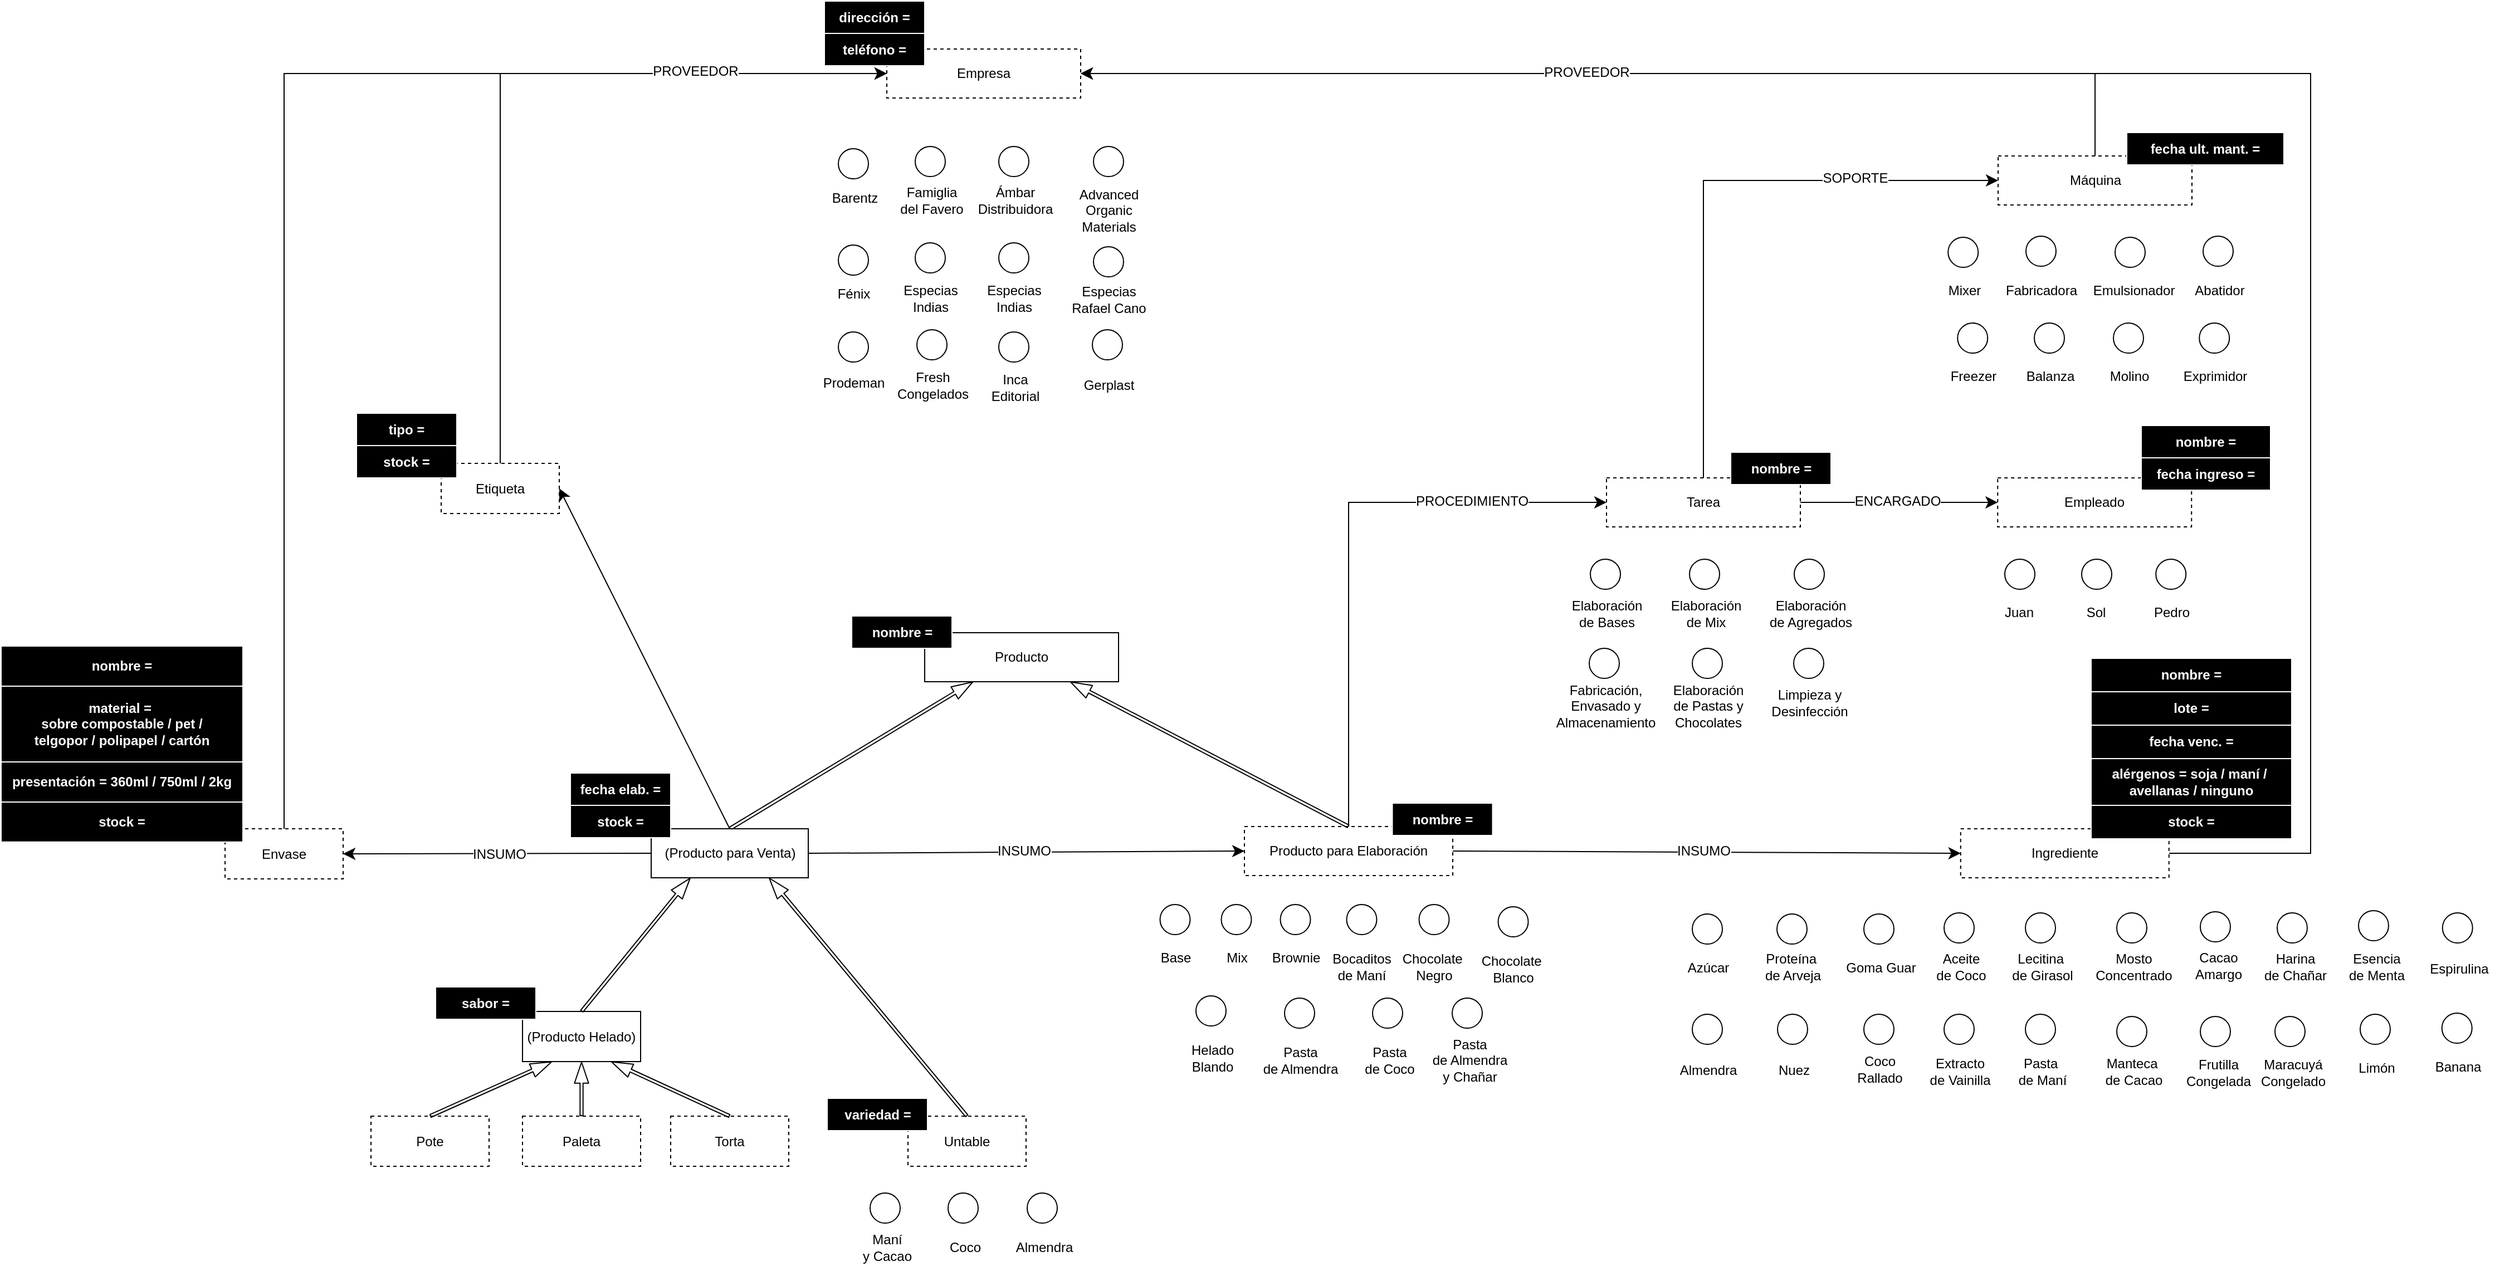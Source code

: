 <mxfile version="24.2.0" type="github">
  <diagram name="Page-1" id="x12bkyuIzFJq4ZUIWQfr">
    <mxGraphModel dx="3922" dy="2635" grid="0" gridSize="10" guides="1" tooltips="1" connect="1" arrows="1" fold="1" page="0" pageScale="1" pageWidth="827" pageHeight="1169" math="0" shadow="0">
      <root>
        <mxCell id="0" />
        <mxCell id="1" parent="0" />
        <mxCell id="Qv3d4LhTkvHDMVTxzrqH-1" value="Producto" style="rounded=0;whiteSpace=wrap;html=1;" parent="1" vertex="1">
          <mxGeometry x="-290" y="-420" width="174" height="44" as="geometry" />
        </mxCell>
        <mxCell id="Qv3d4LhTkvHDMVTxzrqH-20" style="edgeStyle=none;curved=1;rounded=1;orthogonalLoop=1;jettySize=auto;html=1;entryX=0.25;entryY=1;entryDx=0;entryDy=0;fontSize=12;strokeColor=default;shape=flexArrow;endSize=5.96;startArrow=none;startFill=0;strokeWidth=1;width=2.667;endWidth=9;exitX=0.5;exitY=0;exitDx=0;exitDy=0;" parent="1" source="Qv3d4LhTkvHDMVTxzrqH-2" target="Qv3d4LhTkvHDMVTxzrqH-1" edge="1">
          <mxGeometry relative="1" as="geometry">
            <mxPoint x="-386" y="-242" as="sourcePoint" />
          </mxGeometry>
        </mxCell>
        <mxCell id="L_YjPf033X-OpGffFkXy-134" style="edgeStyle=none;curved=1;rounded=0;orthogonalLoop=1;jettySize=auto;html=1;exitX=0.5;exitY=0;exitDx=0;exitDy=0;fontSize=12;startSize=8;endSize=8;entryX=1;entryY=0.5;entryDx=0;entryDy=0;" edge="1" parent="1" source="Qv3d4LhTkvHDMVTxzrqH-2" target="L_YjPf033X-OpGffFkXy-135">
          <mxGeometry relative="1" as="geometry">
            <mxPoint x="-595.294" y="-540.882" as="targetPoint" />
          </mxGeometry>
        </mxCell>
        <mxCell id="Qv3d4LhTkvHDMVTxzrqH-2" value="(Producto para Venta)" style="rounded=0;whiteSpace=wrap;html=1;fillStyle=auto;" parent="1" vertex="1">
          <mxGeometry x="-535.5" y="-244" width="141" height="44" as="geometry" />
        </mxCell>
        <mxCell id="Qv3d4LhTkvHDMVTxzrqH-11" value="Pote" style="rounded=0;whiteSpace=wrap;html=1;dashed=1;" parent="1" vertex="1">
          <mxGeometry x="-787" y="14" width="106" height="45" as="geometry" />
        </mxCell>
        <mxCell id="Qv3d4LhTkvHDMVTxzrqH-12" value="Paleta" style="rounded=0;whiteSpace=wrap;html=1;dashed=1;" parent="1" vertex="1">
          <mxGeometry x="-651" y="14" width="106" height="45" as="geometry" />
        </mxCell>
        <mxCell id="Qv3d4LhTkvHDMVTxzrqH-13" value="Torta" style="rounded=0;whiteSpace=wrap;html=1;dashed=1;" parent="1" vertex="1">
          <mxGeometry x="-518" y="14" width="106" height="45" as="geometry" />
        </mxCell>
        <mxCell id="Qv3d4LhTkvHDMVTxzrqH-14" value="(Producto Helado)" style="rounded=0;whiteSpace=wrap;html=1;" parent="1" vertex="1">
          <mxGeometry x="-651" y="-80" width="106" height="45" as="geometry" />
        </mxCell>
        <mxCell id="Qv3d4LhTkvHDMVTxzrqH-15" value="Untable" style="rounded=0;whiteSpace=wrap;html=1;dashed=1;" parent="1" vertex="1">
          <mxGeometry x="-305" y="14" width="106" height="45" as="geometry" />
        </mxCell>
        <mxCell id="L_YjPf033X-OpGffFkXy-25" style="edgeStyle=none;curved=1;rounded=0;orthogonalLoop=1;jettySize=auto;html=1;exitX=1;exitY=0.5;exitDx=0;exitDy=0;entryX=0;entryY=0.5;entryDx=0;entryDy=0;fontSize=12;startSize=8;endSize=8;" edge="1" parent="1" source="Qv3d4LhTkvHDMVTxzrqH-3" target="Qv3d4LhTkvHDMVTxzrqH-28">
          <mxGeometry relative="1" as="geometry" />
        </mxCell>
        <mxCell id="L_YjPf033X-OpGffFkXy-26" value="INSUMO" style="edgeLabel;html=1;align=center;verticalAlign=middle;resizable=0;points=[];fontSize=12;" vertex="1" connectable="0" parent="L_YjPf033X-OpGffFkXy-25">
          <mxGeometry x="-0.013" y="1" relative="1" as="geometry">
            <mxPoint as="offset" />
          </mxGeometry>
        </mxCell>
        <mxCell id="L_YjPf033X-OpGffFkXy-85" style="edgeStyle=orthogonalEdgeStyle;rounded=0;orthogonalLoop=1;jettySize=auto;html=1;exitX=0.5;exitY=0;exitDx=0;exitDy=0;entryX=0;entryY=0.5;entryDx=0;entryDy=0;fontSize=12;startSize=8;endSize=8;" edge="1" parent="1" source="Qv3d4LhTkvHDMVTxzrqH-3" target="L_YjPf033X-OpGffFkXy-36">
          <mxGeometry relative="1" as="geometry" />
        </mxCell>
        <mxCell id="L_YjPf033X-OpGffFkXy-86" value="PROCEDIMIENTO" style="edgeLabel;html=1;align=center;verticalAlign=middle;resizable=0;points=[];fontSize=12;" vertex="1" connectable="0" parent="L_YjPf033X-OpGffFkXy-85">
          <mxGeometry x="0.637" y="4" relative="1" as="geometry">
            <mxPoint x="-26" y="3" as="offset" />
          </mxGeometry>
        </mxCell>
        <mxCell id="Qv3d4LhTkvHDMVTxzrqH-3" value="Producto para Elaboración" style="rounded=0;whiteSpace=wrap;html=1;dashed=1;" parent="1" vertex="1">
          <mxGeometry x="-3" y="-246" width="187" height="44" as="geometry" />
        </mxCell>
        <mxCell id="Qv3d4LhTkvHDMVTxzrqH-22" style="edgeStyle=none;curved=1;rounded=1;orthogonalLoop=1;jettySize=auto;html=1;entryX=0.75;entryY=1;entryDx=0;entryDy=0;fontSize=12;strokeColor=default;shape=flexArrow;endSize=5.96;startArrow=none;startFill=0;strokeWidth=1;width=2.667;endWidth=9;exitX=0.5;exitY=0;exitDx=0;exitDy=0;" parent="1" source="Qv3d4LhTkvHDMVTxzrqH-3" target="Qv3d4LhTkvHDMVTxzrqH-1" edge="1">
          <mxGeometry relative="1" as="geometry">
            <mxPoint x="-318" y="-218" as="sourcePoint" />
            <mxPoint x="-136" y="-352" as="targetPoint" />
          </mxGeometry>
        </mxCell>
        <mxCell id="Qv3d4LhTkvHDMVTxzrqH-23" style="edgeStyle=none;curved=1;rounded=1;orthogonalLoop=1;jettySize=auto;html=1;entryX=0.25;entryY=1;entryDx=0;entryDy=0;fontSize=12;strokeColor=default;shape=flexArrow;endSize=5.96;startArrow=none;startFill=0;strokeWidth=1;width=2.667;endWidth=9;exitX=0.5;exitY=0;exitDx=0;exitDy=0;" parent="1" source="Qv3d4LhTkvHDMVTxzrqH-14" target="Qv3d4LhTkvHDMVTxzrqH-2" edge="1">
          <mxGeometry relative="1" as="geometry">
            <mxPoint x="-499" y="-67" as="sourcePoint" />
            <mxPoint x="-304" y="-196" as="targetPoint" />
          </mxGeometry>
        </mxCell>
        <mxCell id="Qv3d4LhTkvHDMVTxzrqH-24" style="edgeStyle=none;curved=1;rounded=1;orthogonalLoop=1;jettySize=auto;html=1;entryX=0.75;entryY=1;entryDx=0;entryDy=0;fontSize=12;strokeColor=default;shape=flexArrow;endSize=5.96;startArrow=none;startFill=0;strokeWidth=1;width=2.667;endWidth=9;exitX=0.5;exitY=0;exitDx=0;exitDy=0;" parent="1" source="Qv3d4LhTkvHDMVTxzrqH-15" target="Qv3d4LhTkvHDMVTxzrqH-2" edge="1">
          <mxGeometry relative="1" as="geometry">
            <mxPoint x="17" y="-94" as="sourcePoint" />
            <mxPoint x="-175" y="-223" as="targetPoint" />
          </mxGeometry>
        </mxCell>
        <mxCell id="Qv3d4LhTkvHDMVTxzrqH-25" style="edgeStyle=none;curved=1;rounded=1;orthogonalLoop=1;jettySize=auto;html=1;entryX=0.25;entryY=1;entryDx=0;entryDy=0;fontSize=12;strokeColor=default;shape=flexArrow;endSize=5.96;startArrow=none;startFill=0;strokeWidth=1;width=2.667;endWidth=9;exitX=0.5;exitY=0;exitDx=0;exitDy=0;" parent="1" source="Qv3d4LhTkvHDMVTxzrqH-11" target="Qv3d4LhTkvHDMVTxzrqH-14" edge="1">
          <mxGeometry relative="1" as="geometry">
            <mxPoint x="-533" y="-12" as="sourcePoint" />
            <mxPoint x="-354" y="-134" as="targetPoint" />
          </mxGeometry>
        </mxCell>
        <mxCell id="Qv3d4LhTkvHDMVTxzrqH-26" style="edgeStyle=none;curved=1;rounded=1;orthogonalLoop=1;jettySize=auto;html=1;entryX=0.5;entryY=1;entryDx=0;entryDy=0;fontSize=12;strokeColor=default;shape=flexArrow;endSize=5.96;startArrow=none;startFill=0;strokeWidth=1;width=2.667;endWidth=9;exitX=0.5;exitY=0;exitDx=0;exitDy=0;" parent="1" source="Qv3d4LhTkvHDMVTxzrqH-12" target="Qv3d4LhTkvHDMVTxzrqH-14" edge="1">
          <mxGeometry relative="1" as="geometry">
            <mxPoint x="-502" y="-11" as="sourcePoint" />
            <mxPoint x="-392" y="-60" as="targetPoint" />
          </mxGeometry>
        </mxCell>
        <mxCell id="Qv3d4LhTkvHDMVTxzrqH-27" style="edgeStyle=none;curved=1;rounded=1;orthogonalLoop=1;jettySize=auto;html=1;entryX=0.75;entryY=1;entryDx=0;entryDy=0;fontSize=12;strokeColor=default;shape=flexArrow;endSize=5.96;startArrow=none;startFill=0;strokeWidth=1;width=2.667;endWidth=9;exitX=0.5;exitY=0;exitDx=0;exitDy=0;" parent="1" source="Qv3d4LhTkvHDMVTxzrqH-13" target="Qv3d4LhTkvHDMVTxzrqH-14" edge="1">
          <mxGeometry relative="1" as="geometry">
            <mxPoint x="-443" y="-4" as="sourcePoint" />
            <mxPoint x="-443" y="-53" as="targetPoint" />
          </mxGeometry>
        </mxCell>
        <mxCell id="L_YjPf033X-OpGffFkXy-229" style="edgeStyle=orthogonalEdgeStyle;rounded=0;orthogonalLoop=1;jettySize=auto;html=1;exitX=1;exitY=0.5;exitDx=0;exitDy=0;entryX=1;entryY=0.5;entryDx=0;entryDy=0;fontSize=12;startSize=8;endSize=8;" edge="1" parent="1" source="Qv3d4LhTkvHDMVTxzrqH-28" target="L_YjPf033X-OpGffFkXy-170">
          <mxGeometry relative="1" as="geometry">
            <Array as="points">
              <mxPoint x="954" y="-222" />
              <mxPoint x="954" y="-922" />
            </Array>
          </mxGeometry>
        </mxCell>
        <mxCell id="Qv3d4LhTkvHDMVTxzrqH-28" value="Ingrediente" style="rounded=0;whiteSpace=wrap;html=1;dashed=1;" parent="1" vertex="1">
          <mxGeometry x="639.87" y="-244" width="187" height="44" as="geometry" />
        </mxCell>
        <mxCell id="Qv3d4LhTkvHDMVTxzrqH-29" value="" style="ellipse;whiteSpace=wrap;html=1;aspect=fixed;" parent="1" vertex="1">
          <mxGeometry x="475" y="-167.5" width="27" height="27" as="geometry" />
        </mxCell>
        <mxCell id="Qv3d4LhTkvHDMVTxzrqH-30" value="&lt;div&gt;Proteína&amp;nbsp;&lt;/div&gt;&lt;div&gt;de Arveja&lt;/div&gt;" style="text;html=1;align=center;verticalAlign=middle;resizable=0;points=[];autosize=1;strokeColor=none;fillColor=none;fontSize=12;" parent="1" vertex="1">
          <mxGeometry x="454.5" y="-140.5" width="69" height="41" as="geometry" />
        </mxCell>
        <mxCell id="Qv3d4LhTkvHDMVTxzrqH-32" value="" style="ellipse;whiteSpace=wrap;html=1;aspect=fixed;" parent="1" vertex="1">
          <mxGeometry x="399" y="-167.5" width="27" height="27" as="geometry" />
        </mxCell>
        <mxCell id="Qv3d4LhTkvHDMVTxzrqH-33" value="Azúcar" style="text;html=1;align=center;verticalAlign=middle;resizable=0;points=[];autosize=1;strokeColor=none;fillColor=none;fontSize=12;" parent="1" vertex="1">
          <mxGeometry x="385.5" y="-132.5" width="55" height="26" as="geometry" />
        </mxCell>
        <mxCell id="Qv3d4LhTkvHDMVTxzrqH-37" value="" style="ellipse;whiteSpace=wrap;html=1;aspect=fixed;" parent="1" vertex="1">
          <mxGeometry x="553" y="-167.5" width="27" height="27" as="geometry" />
        </mxCell>
        <mxCell id="Qv3d4LhTkvHDMVTxzrqH-38" value="Goma Guar" style="text;html=1;align=center;verticalAlign=middle;resizable=0;points=[];autosize=1;strokeColor=none;fillColor=none;fontSize=12;" parent="1" vertex="1">
          <mxGeometry x="527.5" y="-132.5" width="81" height="26" as="geometry" />
        </mxCell>
        <mxCell id="Qv3d4LhTkvHDMVTxzrqH-40" value="" style="ellipse;whiteSpace=wrap;html=1;aspect=fixed;" parent="1" vertex="1">
          <mxGeometry x="698" y="-168.5" width="27" height="27" as="geometry" />
        </mxCell>
        <mxCell id="Qv3d4LhTkvHDMVTxzrqH-41" value="&lt;div&gt;Lecitina&amp;nbsp;&lt;/div&gt;&lt;div&gt;de Girasol&lt;/div&gt;" style="text;html=1;align=center;verticalAlign=middle;resizable=0;points=[];autosize=1;strokeColor=none;fillColor=none;fontSize=12;" parent="1" vertex="1">
          <mxGeometry x="676.5" y="-140.5" width="73" height="41" as="geometry" />
        </mxCell>
        <mxCell id="Qv3d4LhTkvHDMVTxzrqH-42" value="" style="ellipse;whiteSpace=wrap;html=1;aspect=fixed;" parent="1" vertex="1">
          <mxGeometry x="625" y="-168.5" width="27" height="27" as="geometry" />
        </mxCell>
        <mxCell id="Qv3d4LhTkvHDMVTxzrqH-43" value="&lt;div&gt;Aceite&lt;/div&gt;&lt;div&gt;de Coco&lt;br&gt;&lt;/div&gt;" style="text;html=1;align=center;verticalAlign=middle;resizable=0;points=[];autosize=1;strokeColor=none;fillColor=none;fontSize=12;" parent="1" vertex="1">
          <mxGeometry x="608.5" y="-140.5" width="63" height="41" as="geometry" />
        </mxCell>
        <mxCell id="Qv3d4LhTkvHDMVTxzrqH-44" value="" style="ellipse;whiteSpace=wrap;html=1;aspect=fixed;" parent="1" vertex="1">
          <mxGeometry x="780" y="-168.5" width="27" height="27" as="geometry" />
        </mxCell>
        <mxCell id="Qv3d4LhTkvHDMVTxzrqH-45" value="Mosto&lt;br&gt;Concentrado" style="text;html=1;align=center;verticalAlign=middle;resizable=0;points=[];autosize=1;strokeColor=none;fillColor=none;fontSize=12;" parent="1" vertex="1">
          <mxGeometry x="751.5" y="-140.5" width="87" height="41" as="geometry" />
        </mxCell>
        <mxCell id="Qv3d4LhTkvHDMVTxzrqH-46" value="" style="ellipse;whiteSpace=wrap;html=1;aspect=fixed;" parent="1" vertex="1">
          <mxGeometry x="855" y="-169.5" width="27" height="27" as="geometry" />
        </mxCell>
        <mxCell id="Qv3d4LhTkvHDMVTxzrqH-47" value="&lt;div&gt;Cacao&lt;/div&gt;&lt;div&gt;Amargo&lt;br&gt;&lt;/div&gt;" style="text;html=1;align=center;verticalAlign=middle;resizable=0;points=[];autosize=1;strokeColor=none;fillColor=none;fontSize=12;" parent="1" vertex="1">
          <mxGeometry x="840.5" y="-141.5" width="60" height="41" as="geometry" />
        </mxCell>
        <mxCell id="Qv3d4LhTkvHDMVTxzrqH-48" value="" style="ellipse;whiteSpace=wrap;html=1;aspect=fixed;" parent="1" vertex="1">
          <mxGeometry x="924" y="-168.5" width="27" height="27" as="geometry" />
        </mxCell>
        <mxCell id="Qv3d4LhTkvHDMVTxzrqH-49" value="&lt;div&gt;Harina &lt;br&gt;&lt;/div&gt;&lt;div&gt;de Chañar&lt;br&gt;&lt;/div&gt;" style="text;html=1;align=center;verticalAlign=middle;resizable=0;points=[];autosize=1;strokeColor=none;fillColor=none;fontSize=12;" parent="1" vertex="1">
          <mxGeometry x="902.5" y="-140.5" width="74" height="41" as="geometry" />
        </mxCell>
        <mxCell id="Qv3d4LhTkvHDMVTxzrqH-50" value="" style="ellipse;whiteSpace=wrap;html=1;aspect=fixed;" parent="1" vertex="1">
          <mxGeometry x="399" y="-77.5" width="27" height="27" as="geometry" />
        </mxCell>
        <mxCell id="Qv3d4LhTkvHDMVTxzrqH-51" value="Almendra" style="text;html=1;align=center;verticalAlign=middle;resizable=0;points=[];autosize=1;strokeColor=none;fillColor=none;fontSize=12;" parent="1" vertex="1">
          <mxGeometry x="378" y="-40.5" width="69" height="26" as="geometry" />
        </mxCell>
        <mxCell id="Qv3d4LhTkvHDMVTxzrqH-53" value="" style="ellipse;whiteSpace=wrap;html=1;aspect=fixed;" parent="1" vertex="1">
          <mxGeometry x="475.5" y="-77.5" width="27" height="27" as="geometry" />
        </mxCell>
        <mxCell id="Qv3d4LhTkvHDMVTxzrqH-54" value="Nuez" style="text;html=1;align=center;verticalAlign=middle;resizable=0;points=[];autosize=1;strokeColor=none;fillColor=none;fontSize=12;" parent="1" vertex="1">
          <mxGeometry x="466.5" y="-40.5" width="46" height="26" as="geometry" />
        </mxCell>
        <mxCell id="Qv3d4LhTkvHDMVTxzrqH-55" value="" style="ellipse;whiteSpace=wrap;html=1;aspect=fixed;" parent="1" vertex="1">
          <mxGeometry x="553" y="-77.5" width="27" height="27" as="geometry" />
        </mxCell>
        <mxCell id="Qv3d4LhTkvHDMVTxzrqH-56" value="Coco &lt;br&gt;Rallado" style="text;html=1;align=center;verticalAlign=middle;resizable=0;points=[];autosize=1;strokeColor=none;fillColor=none;fontSize=12;" parent="1" vertex="1">
          <mxGeometry x="537" y="-48.5" width="59" height="41" as="geometry" />
        </mxCell>
        <mxCell id="Qv3d4LhTkvHDMVTxzrqH-57" value="" style="ellipse;whiteSpace=wrap;html=1;aspect=fixed;" parent="1" vertex="1">
          <mxGeometry x="625" y="-77.5" width="27" height="27" as="geometry" />
        </mxCell>
        <mxCell id="Qv3d4LhTkvHDMVTxzrqH-58" value="&lt;div&gt;Extracto&lt;/div&gt;&lt;div&gt;de Vainilla&lt;br&gt;&lt;/div&gt;" style="text;html=1;align=center;verticalAlign=middle;resizable=0;points=[];autosize=1;strokeColor=none;fillColor=none;fontSize=12;" parent="1" vertex="1">
          <mxGeometry x="602.5" y="-46.5" width="72" height="41" as="geometry" />
        </mxCell>
        <mxCell id="Qv3d4LhTkvHDMVTxzrqH-59" value="" style="ellipse;whiteSpace=wrap;html=1;aspect=fixed;" parent="1" vertex="1">
          <mxGeometry x="698" y="-77.5" width="27" height="27" as="geometry" />
        </mxCell>
        <mxCell id="Qv3d4LhTkvHDMVTxzrqH-60" value="&lt;div&gt;Pasta&amp;nbsp;&lt;/div&gt;&lt;div&gt;de Maní&lt;/div&gt;" style="text;html=1;align=center;verticalAlign=middle;resizable=0;points=[];autosize=1;strokeColor=none;fillColor=none;fontSize=12;" parent="1" vertex="1">
          <mxGeometry x="682.5" y="-46.5" width="61" height="41" as="geometry" />
        </mxCell>
        <mxCell id="Qv3d4LhTkvHDMVTxzrqH-62" value="" style="ellipse;whiteSpace=wrap;html=1;aspect=fixed;" parent="1" vertex="1">
          <mxGeometry x="780" y="-75.5" width="27" height="27" as="geometry" />
        </mxCell>
        <mxCell id="Qv3d4LhTkvHDMVTxzrqH-63" value="&lt;div&gt;Manteca&amp;nbsp;&lt;/div&gt;&lt;div&gt;de Cacao&lt;/div&gt;" style="text;html=1;align=center;verticalAlign=middle;resizable=0;points=[];autosize=1;strokeColor=none;fillColor=none;fontSize=12;" parent="1" vertex="1">
          <mxGeometry x="760.5" y="-46.5" width="69" height="41" as="geometry" />
        </mxCell>
        <mxCell id="Qv3d4LhTkvHDMVTxzrqH-64" value="" style="ellipse;whiteSpace=wrap;html=1;aspect=fixed;" parent="1" vertex="1">
          <mxGeometry x="1072.38" y="-168.5" width="27" height="27" as="geometry" />
        </mxCell>
        <mxCell id="Qv3d4LhTkvHDMVTxzrqH-65" value="Espirulina" style="text;html=1;align=center;verticalAlign=middle;resizable=0;points=[];autosize=1;strokeColor=none;fillColor=none;fontSize=12;" parent="1" vertex="1">
          <mxGeometry x="1051.88" y="-131.5" width="71" height="26" as="geometry" />
        </mxCell>
        <mxCell id="Qv3d4LhTkvHDMVTxzrqH-66" value="" style="ellipse;whiteSpace=wrap;html=1;aspect=fixed;" parent="1" vertex="1">
          <mxGeometry x="855" y="-75.5" width="27" height="27" as="geometry" />
        </mxCell>
        <mxCell id="Qv3d4LhTkvHDMVTxzrqH-67" value="&lt;div&gt;Frutilla &lt;br&gt;&lt;/div&gt;&lt;div&gt;Congelada&lt;br&gt;&lt;/div&gt;" style="text;html=1;align=center;verticalAlign=middle;resizable=0;points=[];autosize=1;strokeColor=none;fillColor=none;fontSize=12;" parent="1" vertex="1">
          <mxGeometry x="832.5" y="-45.5" width="76" height="41" as="geometry" />
        </mxCell>
        <mxCell id="Qv3d4LhTkvHDMVTxzrqH-68" value="" style="ellipse;whiteSpace=wrap;html=1;aspect=fixed;" parent="1" vertex="1">
          <mxGeometry x="922" y="-75.5" width="27" height="27" as="geometry" />
        </mxCell>
        <mxCell id="Qv3d4LhTkvHDMVTxzrqH-69" value="&lt;div&gt;Maracuyá&lt;/div&gt;&lt;div&gt;Congelado&lt;br&gt;&lt;/div&gt;" style="text;html=1;align=center;verticalAlign=middle;resizable=0;points=[];autosize=1;strokeColor=none;fillColor=none;fontSize=12;" parent="1" vertex="1">
          <mxGeometry x="899.5" y="-45.5" width="76" height="41" as="geometry" />
        </mxCell>
        <mxCell id="Qv3d4LhTkvHDMVTxzrqH-70" value="" style="ellipse;whiteSpace=wrap;html=1;aspect=fixed;" parent="1" vertex="1">
          <mxGeometry x="997" y="-170.5" width="27" height="27" as="geometry" />
        </mxCell>
        <mxCell id="Qv3d4LhTkvHDMVTxzrqH-71" value="&lt;div&gt;Esencia&lt;/div&gt;&lt;div&gt;de Menta&lt;br&gt;&lt;/div&gt;" style="text;html=1;align=center;verticalAlign=middle;resizable=0;points=[];autosize=1;strokeColor=none;fillColor=none;fontSize=12;" parent="1" vertex="1">
          <mxGeometry x="978.5" y="-140.5" width="68" height="41" as="geometry" />
        </mxCell>
        <mxCell id="L_YjPf033X-OpGffFkXy-1" value="" style="ellipse;whiteSpace=wrap;html=1;aspect=fixed;" vertex="1" parent="1">
          <mxGeometry x="-78.75" y="-176" width="27" height="27" as="geometry" />
        </mxCell>
        <mxCell id="L_YjPf033X-OpGffFkXy-2" value="Base" style="text;html=1;align=center;verticalAlign=middle;resizable=0;points=[];autosize=1;strokeColor=none;fillColor=none;fontSize=12;" vertex="1" parent="1">
          <mxGeometry x="-87.25" y="-141" width="45" height="26" as="geometry" />
        </mxCell>
        <mxCell id="L_YjPf033X-OpGffFkXy-3" value="" style="ellipse;whiteSpace=wrap;html=1;aspect=fixed;" vertex="1" parent="1">
          <mxGeometry x="-23.75" y="-176" width="27" height="27" as="geometry" />
        </mxCell>
        <mxCell id="L_YjPf033X-OpGffFkXy-4" value="Mix" style="text;html=1;align=center;verticalAlign=middle;resizable=0;points=[];autosize=1;strokeColor=none;fillColor=none;fontSize=12;" vertex="1" parent="1">
          <mxGeometry x="-28.25" y="-141" width="37" height="26" as="geometry" />
        </mxCell>
        <mxCell id="L_YjPf033X-OpGffFkXy-8" value="" style="ellipse;whiteSpace=wrap;html=1;aspect=fixed;" vertex="1" parent="1">
          <mxGeometry x="29.25" y="-176" width="27" height="27" as="geometry" />
        </mxCell>
        <mxCell id="L_YjPf033X-OpGffFkXy-9" value="Brownie" style="text;html=1;align=center;verticalAlign=middle;resizable=0;points=[];autosize=1;strokeColor=none;fillColor=none;fontSize=12;" vertex="1" parent="1">
          <mxGeometry x="12.75" y="-141" width="61" height="26" as="geometry" />
        </mxCell>
        <mxCell id="L_YjPf033X-OpGffFkXy-10" value="" style="ellipse;whiteSpace=wrap;html=1;aspect=fixed;" vertex="1" parent="1">
          <mxGeometry x="88.75" y="-176" width="27" height="27" as="geometry" />
        </mxCell>
        <mxCell id="L_YjPf033X-OpGffFkXy-11" value="&lt;div&gt;Bocaditos &lt;br&gt;&lt;/div&gt;&lt;div&gt;de Maní&lt;br&gt;&lt;/div&gt;" style="text;html=1;align=center;verticalAlign=middle;resizable=0;points=[];autosize=1;strokeColor=none;fillColor=none;fontSize=12;" vertex="1" parent="1">
          <mxGeometry x="66.75" y="-141" width="71" height="41" as="geometry" />
        </mxCell>
        <mxCell id="L_YjPf033X-OpGffFkXy-15" value="" style="ellipse;whiteSpace=wrap;html=1;aspect=fixed;" vertex="1" parent="1">
          <mxGeometry x="153.75" y="-176" width="27" height="27" as="geometry" />
        </mxCell>
        <mxCell id="L_YjPf033X-OpGffFkXy-16" value="&lt;div&gt;Chocolate&amp;nbsp;&lt;/div&gt;&lt;div&gt;Negro&lt;/div&gt;" style="text;html=1;align=center;verticalAlign=middle;resizable=0;points=[];autosize=1;strokeColor=none;fillColor=none;fontSize=12;" vertex="1" parent="1">
          <mxGeometry x="129.75" y="-141" width="75" height="41" as="geometry" />
        </mxCell>
        <mxCell id="L_YjPf033X-OpGffFkXy-17" value="" style="ellipse;whiteSpace=wrap;html=1;aspect=fixed;" vertex="1" parent="1">
          <mxGeometry x="224.75" y="-174" width="27" height="27" as="geometry" />
        </mxCell>
        <mxCell id="L_YjPf033X-OpGffFkXy-18" value="&lt;div&gt;Chocolate&amp;nbsp;&lt;/div&gt;&lt;div&gt;Blanco&lt;/div&gt;" style="text;html=1;align=center;verticalAlign=middle;resizable=0;points=[];autosize=1;strokeColor=none;fillColor=none;fontSize=12;" vertex="1" parent="1">
          <mxGeometry x="200.75" y="-139" width="75" height="41" as="geometry" />
        </mxCell>
        <mxCell id="L_YjPf033X-OpGffFkXy-19" value="" style="ellipse;whiteSpace=wrap;html=1;aspect=fixed;" vertex="1" parent="1">
          <mxGeometry x="33" y="-92" width="27" height="27" as="geometry" />
        </mxCell>
        <mxCell id="L_YjPf033X-OpGffFkXy-20" value="&lt;div&gt;Pasta&lt;/div&gt;&lt;div&gt;de Almendra&lt;br&gt;&lt;/div&gt;" style="text;html=1;align=center;verticalAlign=middle;resizable=0;points=[];autosize=1;strokeColor=none;fillColor=none;fontSize=12;" vertex="1" parent="1">
          <mxGeometry x="4" y="-57" width="86" height="41" as="geometry" />
        </mxCell>
        <mxCell id="L_YjPf033X-OpGffFkXy-21" value="" style="ellipse;whiteSpace=wrap;html=1;aspect=fixed;" vertex="1" parent="1">
          <mxGeometry x="112" y="-92" width="27" height="27" as="geometry" />
        </mxCell>
        <mxCell id="L_YjPf033X-OpGffFkXy-22" value="&lt;div&gt;Pasta&lt;/div&gt;&lt;div&gt;de Coco&lt;br&gt;&lt;/div&gt;" style="text;html=1;align=center;verticalAlign=middle;resizable=0;points=[];autosize=1;strokeColor=none;fillColor=none;fontSize=12;" vertex="1" parent="1">
          <mxGeometry x="95" y="-57" width="63" height="41" as="geometry" />
        </mxCell>
        <mxCell id="L_YjPf033X-OpGffFkXy-23" value="" style="ellipse;whiteSpace=wrap;html=1;aspect=fixed;" vertex="1" parent="1">
          <mxGeometry x="183.5" y="-92" width="27" height="27" as="geometry" />
        </mxCell>
        <mxCell id="L_YjPf033X-OpGffFkXy-24" value="&lt;div&gt;Pasta&lt;/div&gt;&lt;div&gt;de Almendra &lt;br&gt;&lt;/div&gt;&lt;div&gt;y Chañar&lt;br&gt;&lt;/div&gt;" style="text;html=1;align=center;verticalAlign=middle;resizable=0;points=[];autosize=1;strokeColor=none;fillColor=none;fontSize=12;" vertex="1" parent="1">
          <mxGeometry x="155.5" y="-64" width="86" height="55" as="geometry" />
        </mxCell>
        <mxCell id="L_YjPf033X-OpGffFkXy-27" value="" style="ellipse;whiteSpace=wrap;html=1;aspect=fixed;" vertex="1" parent="1">
          <mxGeometry x="-339" y="83" width="27" height="27" as="geometry" />
        </mxCell>
        <mxCell id="L_YjPf033X-OpGffFkXy-28" value="&lt;div&gt;Maní &lt;br&gt;&lt;/div&gt;&lt;div&gt;y Cacao&lt;br&gt;&lt;/div&gt;" style="text;html=1;align=center;verticalAlign=middle;resizable=0;points=[];autosize=1;strokeColor=none;fillColor=none;fontSize=12;" vertex="1" parent="1">
          <mxGeometry x="-355.5" y="111" width="62" height="41" as="geometry" />
        </mxCell>
        <mxCell id="L_YjPf033X-OpGffFkXy-29" value="" style="ellipse;whiteSpace=wrap;html=1;aspect=fixed;" vertex="1" parent="1">
          <mxGeometry x="-269" y="83" width="27" height="27" as="geometry" />
        </mxCell>
        <mxCell id="L_YjPf033X-OpGffFkXy-30" value="Coco" style="text;html=1;align=center;verticalAlign=middle;resizable=0;points=[];autosize=1;strokeColor=none;fillColor=none;fontSize=12;" vertex="1" parent="1">
          <mxGeometry x="-277.5" y="119" width="46" height="26" as="geometry" />
        </mxCell>
        <mxCell id="L_YjPf033X-OpGffFkXy-31" value="" style="ellipse;whiteSpace=wrap;html=1;aspect=fixed;" vertex="1" parent="1">
          <mxGeometry x="-198" y="83" width="27" height="27" as="geometry" />
        </mxCell>
        <mxCell id="L_YjPf033X-OpGffFkXy-32" value="Almendra" style="text;html=1;align=center;verticalAlign=middle;resizable=0;points=[];autosize=1;strokeColor=none;fillColor=none;fontSize=12;" vertex="1" parent="1">
          <mxGeometry x="-217.5" y="119" width="69" height="26" as="geometry" />
        </mxCell>
        <mxCell id="L_YjPf033X-OpGffFkXy-33" style="edgeStyle=none;curved=1;rounded=0;orthogonalLoop=1;jettySize=auto;html=1;exitX=1;exitY=0.5;exitDx=0;exitDy=0;entryX=0;entryY=0.5;entryDx=0;entryDy=0;fontSize=12;startSize=8;endSize=8;" edge="1" parent="1" source="Qv3d4LhTkvHDMVTxzrqH-2" target="Qv3d4LhTkvHDMVTxzrqH-3">
          <mxGeometry relative="1" as="geometry">
            <mxPoint x="194" y="-214" as="sourcePoint" />
            <mxPoint x="774" y="-214" as="targetPoint" />
          </mxGeometry>
        </mxCell>
        <mxCell id="L_YjPf033X-OpGffFkXy-34" value="INSUMO" style="edgeLabel;html=1;align=center;verticalAlign=middle;resizable=0;points=[];fontSize=12;" vertex="1" connectable="0" parent="L_YjPf033X-OpGffFkXy-33">
          <mxGeometry x="-0.013" y="1" relative="1" as="geometry">
            <mxPoint as="offset" />
          </mxGeometry>
        </mxCell>
        <mxCell id="L_YjPf033X-OpGffFkXy-219" style="edgeStyle=orthogonalEdgeStyle;rounded=0;orthogonalLoop=1;jettySize=auto;html=1;exitX=0.5;exitY=0;exitDx=0;exitDy=0;entryX=0;entryY=0.5;entryDx=0;entryDy=0;fontSize=12;startSize=8;endSize=8;" edge="1" parent="1" source="L_YjPf033X-OpGffFkXy-35" target="L_YjPf033X-OpGffFkXy-170">
          <mxGeometry relative="1" as="geometry" />
        </mxCell>
        <mxCell id="L_YjPf033X-OpGffFkXy-35" value="Envase" style="rounded=0;whiteSpace=wrap;html=1;dashed=1;" vertex="1" parent="1">
          <mxGeometry x="-918" y="-244" width="106" height="45" as="geometry" />
        </mxCell>
        <mxCell id="L_YjPf033X-OpGffFkXy-103" style="edgeStyle=none;curved=1;rounded=0;orthogonalLoop=1;jettySize=auto;html=1;exitX=1;exitY=0.5;exitDx=0;exitDy=0;entryX=0;entryY=0.5;entryDx=0;entryDy=0;fontSize=12;startSize=8;endSize=8;" edge="1" parent="1" source="L_YjPf033X-OpGffFkXy-36" target="L_YjPf033X-OpGffFkXy-102">
          <mxGeometry relative="1" as="geometry" />
        </mxCell>
        <mxCell id="L_YjPf033X-OpGffFkXy-104" value="ENCARGADO" style="edgeLabel;html=1;align=center;verticalAlign=middle;resizable=0;points=[];fontSize=12;" vertex="1" connectable="0" parent="L_YjPf033X-OpGffFkXy-103">
          <mxGeometry x="0.028" y="2" relative="1" as="geometry">
            <mxPoint x="-4" y="1" as="offset" />
          </mxGeometry>
        </mxCell>
        <mxCell id="L_YjPf033X-OpGffFkXy-136" style="edgeStyle=orthogonalEdgeStyle;rounded=0;orthogonalLoop=1;jettySize=auto;html=1;exitX=0.5;exitY=0;exitDx=0;exitDy=0;entryX=0;entryY=0.5;entryDx=0;entryDy=0;fontSize=12;startSize=8;endSize=8;" edge="1" parent="1" source="L_YjPf033X-OpGffFkXy-36" target="L_YjPf033X-OpGffFkXy-133">
          <mxGeometry relative="1" as="geometry" />
        </mxCell>
        <mxCell id="L_YjPf033X-OpGffFkXy-137" value="SOPORTE" style="edgeLabel;html=1;align=center;verticalAlign=middle;resizable=0;points=[];fontSize=12;" vertex="1" connectable="0" parent="L_YjPf033X-OpGffFkXy-136">
          <mxGeometry x="0.515" y="2" relative="1" as="geometry">
            <mxPoint as="offset" />
          </mxGeometry>
        </mxCell>
        <mxCell id="L_YjPf033X-OpGffFkXy-36" value="Tarea" style="rounded=0;whiteSpace=wrap;html=1;dashed=1;" vertex="1" parent="1">
          <mxGeometry x="322" y="-559" width="174" height="44" as="geometry" />
        </mxCell>
        <mxCell id="L_YjPf033X-OpGffFkXy-56" style="edgeStyle=none;curved=1;rounded=0;orthogonalLoop=1;jettySize=auto;html=1;exitX=0;exitY=0.5;exitDx=0;exitDy=0;entryX=1;entryY=0.5;entryDx=0;entryDy=0;fontSize=12;startSize=8;endSize=8;" edge="1" parent="1" source="Qv3d4LhTkvHDMVTxzrqH-2" target="L_YjPf033X-OpGffFkXy-35">
          <mxGeometry relative="1" as="geometry">
            <mxPoint x="-384" y="-212" as="sourcePoint" />
            <mxPoint x="7" y="-214" as="targetPoint" />
          </mxGeometry>
        </mxCell>
        <mxCell id="L_YjPf033X-OpGffFkXy-57" value="INSUMO" style="edgeLabel;html=1;align=center;verticalAlign=middle;resizable=0;points=[];fontSize=12;" vertex="1" connectable="0" parent="L_YjPf033X-OpGffFkXy-56">
          <mxGeometry x="-0.013" y="1" relative="1" as="geometry">
            <mxPoint as="offset" />
          </mxGeometry>
        </mxCell>
        <mxCell id="L_YjPf033X-OpGffFkXy-65" value="" style="ellipse;whiteSpace=wrap;html=1;aspect=fixed;" vertex="1" parent="1">
          <mxGeometry x="-46.5" y="-94" width="27" height="27" as="geometry" />
        </mxCell>
        <mxCell id="L_YjPf033X-OpGffFkXy-66" value="&lt;div&gt;Helado &lt;br&gt;&lt;/div&gt;&lt;div&gt;Blando&lt;br&gt;&lt;/div&gt;" style="text;html=1;align=center;verticalAlign=middle;resizable=0;points=[];autosize=1;strokeColor=none;fillColor=none;fontSize=12;" vertex="1" parent="1">
          <mxGeometry x="-60.5" y="-59" width="56" height="41" as="geometry" />
        </mxCell>
        <mxCell id="L_YjPf033X-OpGffFkXy-69" value="" style="ellipse;whiteSpace=wrap;html=1;aspect=fixed;" vertex="1" parent="1">
          <mxGeometry x="307.5" y="-486" width="27" height="27" as="geometry" />
        </mxCell>
        <mxCell id="L_YjPf033X-OpGffFkXy-70" value="&lt;div&gt;Elaboración&lt;/div&gt;&lt;div&gt;de Bases&lt;br&gt;&lt;/div&gt;" style="text;html=1;align=center;verticalAlign=middle;resizable=0;points=[];autosize=1;strokeColor=none;fillColor=none;fontSize=12;" vertex="1" parent="1">
          <mxGeometry x="281" y="-458" width="81" height="41" as="geometry" />
        </mxCell>
        <mxCell id="L_YjPf033X-OpGffFkXy-71" value="" style="ellipse;whiteSpace=wrap;html=1;aspect=fixed;" vertex="1" parent="1">
          <mxGeometry x="396.5" y="-486" width="27" height="27" as="geometry" />
        </mxCell>
        <mxCell id="L_YjPf033X-OpGffFkXy-72" value="&lt;div&gt;Elaboración&lt;/div&gt;&lt;div&gt;de Mix&lt;br&gt;&lt;/div&gt;" style="text;html=1;align=center;verticalAlign=middle;resizable=0;points=[];autosize=1;strokeColor=none;fillColor=none;fontSize=12;" vertex="1" parent="1">
          <mxGeometry x="370" y="-458" width="81" height="41" as="geometry" />
        </mxCell>
        <mxCell id="L_YjPf033X-OpGffFkXy-73" value="" style="ellipse;whiteSpace=wrap;html=1;aspect=fixed;" vertex="1" parent="1">
          <mxGeometry x="306.5" y="-406" width="27" height="27" as="geometry" />
        </mxCell>
        <mxCell id="L_YjPf033X-OpGffFkXy-74" value="&lt;div&gt;Fabricación, &lt;br&gt;&lt;/div&gt;&lt;div&gt;Envasado y&lt;/div&gt;&lt;div&gt;Almacenamiento&lt;/div&gt;" style="text;html=1;align=center;verticalAlign=middle;resizable=0;points=[];autosize=1;strokeColor=none;fillColor=none;fontSize=12;" vertex="1" parent="1">
          <mxGeometry x="267" y="-382" width="107" height="55" as="geometry" />
        </mxCell>
        <mxCell id="L_YjPf033X-OpGffFkXy-78" value="" style="ellipse;whiteSpace=wrap;html=1;aspect=fixed;" vertex="1" parent="1">
          <mxGeometry x="490.5" y="-486" width="27" height="27" as="geometry" />
        </mxCell>
        <mxCell id="L_YjPf033X-OpGffFkXy-79" value="&lt;div&gt;Elaboración&lt;/div&gt;&lt;div&gt;de Agregados&lt;br&gt;&lt;/div&gt;" style="text;html=1;align=center;verticalAlign=middle;resizable=0;points=[];autosize=1;strokeColor=none;fillColor=none;fontSize=12;" vertex="1" parent="1">
          <mxGeometry x="458" y="-458" width="93" height="41" as="geometry" />
        </mxCell>
        <mxCell id="L_YjPf033X-OpGffFkXy-81" value="" style="ellipse;whiteSpace=wrap;html=1;aspect=fixed;" vertex="1" parent="1">
          <mxGeometry x="399" y="-406" width="27" height="27" as="geometry" />
        </mxCell>
        <mxCell id="L_YjPf033X-OpGffFkXy-82" value="&lt;div&gt;Elaboración&lt;/div&gt;&lt;div&gt;de Pastas y&lt;/div&gt;&lt;div&gt;Chocolates&lt;br&gt;&lt;/div&gt;" style="text;html=1;align=center;verticalAlign=middle;resizable=0;points=[];autosize=1;strokeColor=none;fillColor=none;fontSize=12;" vertex="1" parent="1">
          <mxGeometry x="372.5" y="-382" width="81" height="55" as="geometry" />
        </mxCell>
        <mxCell id="L_YjPf033X-OpGffFkXy-83" value="" style="ellipse;whiteSpace=wrap;html=1;aspect=fixed;" vertex="1" parent="1">
          <mxGeometry x="490" y="-406" width="27" height="27" as="geometry" />
        </mxCell>
        <mxCell id="L_YjPf033X-OpGffFkXy-84" value="&lt;div&gt;Limpieza y&lt;/div&gt;&lt;div&gt;Desinfección&lt;br&gt;&lt;/div&gt;" style="text;html=1;align=center;verticalAlign=middle;resizable=0;points=[];autosize=1;strokeColor=none;fillColor=none;fontSize=12;" vertex="1" parent="1">
          <mxGeometry x="460.5" y="-378" width="87" height="41" as="geometry" />
        </mxCell>
        <mxCell id="L_YjPf033X-OpGffFkXy-102" value="Empleado" style="rounded=0;whiteSpace=wrap;html=1;dashed=1;" vertex="1" parent="1">
          <mxGeometry x="673.12" y="-559" width="174" height="44" as="geometry" />
        </mxCell>
        <mxCell id="L_YjPf033X-OpGffFkXy-105" value="" style="ellipse;whiteSpace=wrap;html=1;aspect=fixed;" vertex="1" parent="1">
          <mxGeometry x="748.5" y="-486" width="27" height="27" as="geometry" />
        </mxCell>
        <mxCell id="L_YjPf033X-OpGffFkXy-106" value="Sol" style="text;html=1;align=center;verticalAlign=middle;resizable=0;points=[];autosize=1;strokeColor=none;fillColor=none;fontSize=12;" vertex="1" parent="1">
          <mxGeometry x="743" y="-451" width="35" height="26" as="geometry" />
        </mxCell>
        <mxCell id="L_YjPf033X-OpGffFkXy-107" value="" style="ellipse;whiteSpace=wrap;html=1;aspect=fixed;" vertex="1" parent="1">
          <mxGeometry x="679.5" y="-486" width="27" height="27" as="geometry" />
        </mxCell>
        <mxCell id="L_YjPf033X-OpGffFkXy-108" value="Juan" style="text;html=1;align=center;verticalAlign=middle;resizable=0;points=[];autosize=1;strokeColor=none;fillColor=none;fontSize=12;" vertex="1" parent="1">
          <mxGeometry x="670" y="-451" width="44" height="26" as="geometry" />
        </mxCell>
        <mxCell id="L_YjPf033X-OpGffFkXy-109" value="" style="ellipse;whiteSpace=wrap;html=1;aspect=fixed;" vertex="1" parent="1">
          <mxGeometry x="815.12" y="-486" width="27" height="27" as="geometry" />
        </mxCell>
        <mxCell id="L_YjPf033X-OpGffFkXy-110" value="Pedro" style="text;html=1;align=center;verticalAlign=middle;resizable=0;points=[];autosize=1;strokeColor=none;fillColor=none;fontSize=12;" vertex="1" parent="1">
          <mxGeometry x="803.62" y="-451" width="50" height="26" as="geometry" />
        </mxCell>
        <mxCell id="L_YjPf033X-OpGffFkXy-111" value="" style="shape=table;startSize=0;container=1;collapsible=0;childLayout=tableLayout;fillColor=#000000;strokeColor=#FFFFFF;fontColor=#FFFFFF;labelPosition=left;verticalLabelPosition=middle;align=right;verticalAlign=middle;" vertex="1" parent="1">
          <mxGeometry x="-1119" y="-408" width="217" height="175.824" as="geometry" />
        </mxCell>
        <mxCell id="L_YjPf033X-OpGffFkXy-253" value="" style="shape=tableRow;horizontal=0;startSize=0;swimlaneHead=0;swimlaneBody=0;strokeColor=inherit;top=0;left=0;bottom=0;right=0;collapsible=0;dropTarget=0;fillColor=none;points=[[0,0.5],[1,0.5]];portConstraint=eastwest;fontColor=#FFFFFF;" vertex="1" parent="L_YjPf033X-OpGffFkXy-111">
          <mxGeometry width="217" height="36" as="geometry" />
        </mxCell>
        <mxCell id="L_YjPf033X-OpGffFkXy-254" value="&lt;font color=&quot;#ffffff&quot;&gt;nombre =&lt;br&gt;&lt;/font&gt;" style="shape=partialRectangle;html=1;whiteSpace=wrap;connectable=0;strokeColor=inherit;overflow=hidden;fillColor=none;top=0;left=0;bottom=0;right=0;pointerEvents=1;fontStyle=1;fontSize=12;" vertex="1" parent="L_YjPf033X-OpGffFkXy-253">
          <mxGeometry width="217" height="36" as="geometry">
            <mxRectangle width="217" height="36" as="alternateBounds" />
          </mxGeometry>
        </mxCell>
        <mxCell id="L_YjPf033X-OpGffFkXy-112" value="" style="shape=tableRow;horizontal=0;startSize=0;swimlaneHead=0;swimlaneBody=0;strokeColor=inherit;top=0;left=0;bottom=0;right=0;collapsible=0;dropTarget=0;fillColor=none;points=[[0,0.5],[1,0.5]];portConstraint=eastwest;" vertex="1" parent="L_YjPf033X-OpGffFkXy-111">
          <mxGeometry y="36" width="217" height="68" as="geometry" />
        </mxCell>
        <mxCell id="L_YjPf033X-OpGffFkXy-113" value="&lt;div&gt;&lt;font style=&quot;font-size: 12px;&quot;&gt;material =&lt;/font&gt;&amp;nbsp;&lt;/div&gt;&lt;div&gt;sobre compostable / pet / &lt;/div&gt;&lt;div&gt;telgopor / polipapel / cartón&lt;br&gt;&lt;/div&gt;" style="shape=partialRectangle;html=1;whiteSpace=wrap;connectable=0;strokeColor=inherit;overflow=hidden;fillColor=none;top=0;left=0;bottom=0;right=0;pointerEvents=1;fontStyle=1;fontSize=12;fontColor=#FFFFFF;" vertex="1" parent="L_YjPf033X-OpGffFkXy-112">
          <mxGeometry width="217" height="68" as="geometry">
            <mxRectangle width="217" height="68" as="alternateBounds" />
          </mxGeometry>
        </mxCell>
        <mxCell id="L_YjPf033X-OpGffFkXy-118" value="" style="shape=tableRow;horizontal=0;startSize=0;swimlaneHead=0;swimlaneBody=0;strokeColor=inherit;top=0;left=0;bottom=0;right=0;collapsible=0;dropTarget=0;fillColor=none;points=[[0,0.5],[1,0.5]];portConstraint=eastwest;fontColor=#FFFFFF;" vertex="1" parent="L_YjPf033X-OpGffFkXy-111">
          <mxGeometry y="104" width="217" height="36" as="geometry" />
        </mxCell>
        <mxCell id="L_YjPf033X-OpGffFkXy-119" value="&lt;font color=&quot;#ffffff&quot;&gt;presentación = 360ml / 750ml / 2kg&lt;br&gt;&lt;/font&gt;" style="shape=partialRectangle;html=1;whiteSpace=wrap;connectable=0;strokeColor=inherit;overflow=hidden;fillColor=none;top=0;left=0;bottom=0;right=0;pointerEvents=1;fontStyle=1;fontSize=12;" vertex="1" parent="L_YjPf033X-OpGffFkXy-118">
          <mxGeometry width="217" height="36" as="geometry">
            <mxRectangle width="217" height="36" as="alternateBounds" />
          </mxGeometry>
        </mxCell>
        <mxCell id="L_YjPf033X-OpGffFkXy-161" value="" style="shape=tableRow;horizontal=0;startSize=0;swimlaneHead=0;swimlaneBody=0;strokeColor=inherit;top=0;left=0;bottom=0;right=0;collapsible=0;dropTarget=0;fillColor=none;points=[[0,0.5],[1,0.5]];portConstraint=eastwest;fontColor=#FFFFFF;" vertex="1" parent="L_YjPf033X-OpGffFkXy-111">
          <mxGeometry y="140" width="217" height="36" as="geometry" />
        </mxCell>
        <mxCell id="L_YjPf033X-OpGffFkXy-162" value="&lt;font color=&quot;#ffffff&quot;&gt;stock =&lt;br&gt;&lt;/font&gt;" style="shape=partialRectangle;html=1;whiteSpace=wrap;connectable=0;strokeColor=inherit;overflow=hidden;fillColor=none;top=0;left=0;bottom=0;right=0;pointerEvents=1;fontStyle=1;fontSize=12;" vertex="1" parent="L_YjPf033X-OpGffFkXy-161">
          <mxGeometry width="217" height="36" as="geometry">
            <mxRectangle width="217" height="36" as="alternateBounds" />
          </mxGeometry>
        </mxCell>
        <mxCell id="L_YjPf033X-OpGffFkXy-122" value="" style="shape=table;startSize=0;container=1;collapsible=0;childLayout=tableLayout;fillColor=#000000;strokeColor=#FFFFFF;fontColor=#FFFFFF;labelPosition=left;verticalLabelPosition=middle;align=right;verticalAlign=middle;" vertex="1" parent="1">
          <mxGeometry x="-608" y="-294" width="90" height="58" as="geometry" />
        </mxCell>
        <mxCell id="L_YjPf033X-OpGffFkXy-125" value="" style="shape=tableRow;horizontal=0;startSize=0;swimlaneHead=0;swimlaneBody=0;strokeColor=inherit;top=0;left=0;bottom=0;right=0;collapsible=0;dropTarget=0;fillColor=none;points=[[0,0.5],[1,0.5]];portConstraint=eastwest;" vertex="1" parent="L_YjPf033X-OpGffFkXy-122">
          <mxGeometry width="90" height="29" as="geometry" />
        </mxCell>
        <mxCell id="L_YjPf033X-OpGffFkXy-126" value="&lt;font color=&quot;#ffffff&quot;&gt;fecha elab. =&lt;br&gt;&lt;/font&gt;" style="shape=partialRectangle;html=1;whiteSpace=wrap;connectable=0;strokeColor=inherit;overflow=hidden;fillColor=none;top=0;left=0;bottom=0;right=0;pointerEvents=1;fontStyle=1;fontSize=12;" vertex="1" parent="L_YjPf033X-OpGffFkXy-125">
          <mxGeometry width="90" height="29" as="geometry">
            <mxRectangle width="90" height="29" as="alternateBounds" />
          </mxGeometry>
        </mxCell>
        <mxCell id="L_YjPf033X-OpGffFkXy-270" value="" style="shape=tableRow;horizontal=0;startSize=0;swimlaneHead=0;swimlaneBody=0;strokeColor=inherit;top=0;left=0;bottom=0;right=0;collapsible=0;dropTarget=0;fillColor=none;points=[[0,0.5],[1,0.5]];portConstraint=eastwest;" vertex="1" parent="L_YjPf033X-OpGffFkXy-122">
          <mxGeometry y="29" width="90" height="29" as="geometry" />
        </mxCell>
        <mxCell id="L_YjPf033X-OpGffFkXy-271" value="&lt;font color=&quot;#ffffff&quot;&gt;stock =&lt;br&gt;&lt;/font&gt;" style="shape=partialRectangle;html=1;whiteSpace=wrap;connectable=0;strokeColor=inherit;overflow=hidden;fillColor=none;top=0;left=0;bottom=0;right=0;pointerEvents=1;fontStyle=1;fontSize=12;" vertex="1" parent="L_YjPf033X-OpGffFkXy-270">
          <mxGeometry width="90" height="29" as="geometry">
            <mxRectangle width="90" height="29" as="alternateBounds" />
          </mxGeometry>
        </mxCell>
        <mxCell id="L_YjPf033X-OpGffFkXy-127" value="" style="shape=table;startSize=0;container=1;collapsible=0;childLayout=tableLayout;fillColor=#000000;strokeColor=#FFFFFF;fontColor=#FFFFFF;labelPosition=left;verticalLabelPosition=middle;align=right;verticalAlign=middle;" vertex="1" parent="1">
          <mxGeometry x="-729" y="-102" width="90" height="29" as="geometry" />
        </mxCell>
        <mxCell id="L_YjPf033X-OpGffFkXy-128" value="" style="shape=tableRow;horizontal=0;startSize=0;swimlaneHead=0;swimlaneBody=0;strokeColor=inherit;top=0;left=0;bottom=0;right=0;collapsible=0;dropTarget=0;fillColor=none;points=[[0,0.5],[1,0.5]];portConstraint=eastwest;" vertex="1" parent="L_YjPf033X-OpGffFkXy-127">
          <mxGeometry width="90" height="29" as="geometry" />
        </mxCell>
        <mxCell id="L_YjPf033X-OpGffFkXy-129" value="&lt;font color=&quot;#ffffff&quot;&gt;sabor =&lt;br&gt;&lt;/font&gt;" style="shape=partialRectangle;html=1;whiteSpace=wrap;connectable=0;strokeColor=inherit;overflow=hidden;fillColor=none;top=0;left=0;bottom=0;right=0;pointerEvents=1;fontStyle=1;fontSize=12;" vertex="1" parent="L_YjPf033X-OpGffFkXy-128">
          <mxGeometry width="90" height="29" as="geometry">
            <mxRectangle width="90" height="29" as="alternateBounds" />
          </mxGeometry>
        </mxCell>
        <mxCell id="L_YjPf033X-OpGffFkXy-130" value="" style="shape=table;startSize=0;container=1;collapsible=0;childLayout=tableLayout;fillColor=#000000;strokeColor=#FFFFFF;fontColor=#FFFFFF;labelPosition=left;verticalLabelPosition=middle;align=right;verticalAlign=middle;" vertex="1" parent="1">
          <mxGeometry x="-377.5" y="-2" width="90" height="29" as="geometry" />
        </mxCell>
        <mxCell id="L_YjPf033X-OpGffFkXy-131" value="" style="shape=tableRow;horizontal=0;startSize=0;swimlaneHead=0;swimlaneBody=0;strokeColor=inherit;top=0;left=0;bottom=0;right=0;collapsible=0;dropTarget=0;fillColor=none;points=[[0,0.5],[1,0.5]];portConstraint=eastwest;" vertex="1" parent="L_YjPf033X-OpGffFkXy-130">
          <mxGeometry width="90" height="29" as="geometry" />
        </mxCell>
        <mxCell id="L_YjPf033X-OpGffFkXy-132" value="&lt;font color=&quot;#ffffff&quot;&gt;variedad =&lt;br&gt;&lt;/font&gt;" style="shape=partialRectangle;html=1;whiteSpace=wrap;connectable=0;strokeColor=inherit;overflow=hidden;fillColor=none;top=0;left=0;bottom=0;right=0;pointerEvents=1;fontStyle=1;fontSize=12;" vertex="1" parent="L_YjPf033X-OpGffFkXy-131">
          <mxGeometry width="90" height="29" as="geometry">
            <mxRectangle width="90" height="29" as="alternateBounds" />
          </mxGeometry>
        </mxCell>
        <mxCell id="L_YjPf033X-OpGffFkXy-227" style="edgeStyle=orthogonalEdgeStyle;rounded=0;orthogonalLoop=1;jettySize=auto;html=1;exitX=0.5;exitY=0;exitDx=0;exitDy=0;entryX=1;entryY=0.5;entryDx=0;entryDy=0;fontSize=12;startSize=8;endSize=8;" edge="1" parent="1" source="L_YjPf033X-OpGffFkXy-133" target="L_YjPf033X-OpGffFkXy-170">
          <mxGeometry relative="1" as="geometry" />
        </mxCell>
        <mxCell id="L_YjPf033X-OpGffFkXy-228" value="PROVEEDOR" style="edgeLabel;html=1;align=center;verticalAlign=middle;resizable=0;points=[];fontSize=12;" vertex="1" connectable="0" parent="L_YjPf033X-OpGffFkXy-227">
          <mxGeometry x="0.078" y="-4" relative="1" as="geometry">
            <mxPoint y="3" as="offset" />
          </mxGeometry>
        </mxCell>
        <mxCell id="L_YjPf033X-OpGffFkXy-133" value="Máquina" style="rounded=0;whiteSpace=wrap;html=1;dashed=1;" vertex="1" parent="1">
          <mxGeometry x="673.5" y="-848" width="174" height="44" as="geometry" />
        </mxCell>
        <mxCell id="L_YjPf033X-OpGffFkXy-135" value="Etiqueta" style="rounded=0;whiteSpace=wrap;html=1;dashed=1;" vertex="1" parent="1">
          <mxGeometry x="-724" y="-572" width="106" height="45" as="geometry" />
        </mxCell>
        <mxCell id="L_YjPf033X-OpGffFkXy-141" value="" style="ellipse;whiteSpace=wrap;html=1;aspect=fixed;" vertex="1" parent="1">
          <mxGeometry x="628.62" y="-775" width="27" height="27" as="geometry" />
        </mxCell>
        <mxCell id="L_YjPf033X-OpGffFkXy-142" value="Mixer" style="text;html=1;align=center;verticalAlign=middle;resizable=0;points=[];autosize=1;strokeColor=none;fillColor=none;fontSize=12;" vertex="1" parent="1">
          <mxGeometry x="619.12" y="-740" width="47" height="26" as="geometry" />
        </mxCell>
        <mxCell id="L_YjPf033X-OpGffFkXy-146" value="" style="ellipse;whiteSpace=wrap;html=1;aspect=fixed;" vertex="1" parent="1">
          <mxGeometry x="698.5" y="-776" width="27" height="27" as="geometry" />
        </mxCell>
        <mxCell id="L_YjPf033X-OpGffFkXy-147" value="Fabricadora" style="text;html=1;align=center;verticalAlign=middle;resizable=0;points=[];autosize=1;strokeColor=none;fillColor=none;fontSize=12;" vertex="1" parent="1">
          <mxGeometry x="671" y="-740" width="82" height="26" as="geometry" />
        </mxCell>
        <mxCell id="L_YjPf033X-OpGffFkXy-148" value="" style="ellipse;whiteSpace=wrap;html=1;aspect=fixed;" vertex="1" parent="1">
          <mxGeometry x="778.5" y="-775" width="27" height="27" as="geometry" />
        </mxCell>
        <mxCell id="L_YjPf033X-OpGffFkXy-149" value="Emulsionador" style="text;html=1;align=center;verticalAlign=middle;resizable=0;points=[];autosize=1;strokeColor=none;fillColor=none;fontSize=12;" vertex="1" parent="1">
          <mxGeometry x="749" y="-740" width="91" height="26" as="geometry" />
        </mxCell>
        <mxCell id="L_YjPf033X-OpGffFkXy-151" value="" style="ellipse;whiteSpace=wrap;html=1;aspect=fixed;" vertex="1" parent="1">
          <mxGeometry x="857.5" y="-776" width="27" height="27" as="geometry" />
        </mxCell>
        <mxCell id="L_YjPf033X-OpGffFkXy-152" value="Abatidor" style="text;html=1;align=center;verticalAlign=middle;resizable=0;points=[];autosize=1;strokeColor=none;fillColor=none;fontSize=12;" vertex="1" parent="1">
          <mxGeometry x="840" y="-740" width="63" height="26" as="geometry" />
        </mxCell>
        <mxCell id="L_YjPf033X-OpGffFkXy-153" value="" style="ellipse;whiteSpace=wrap;html=1;aspect=fixed;" vertex="1" parent="1">
          <mxGeometry x="637.12" y="-698" width="27" height="27" as="geometry" />
        </mxCell>
        <mxCell id="L_YjPf033X-OpGffFkXy-154" value="Freezer" style="text;html=1;align=center;verticalAlign=middle;resizable=0;points=[];autosize=1;strokeColor=none;fillColor=none;fontSize=12;" vertex="1" parent="1">
          <mxGeometry x="621.62" y="-663" width="59" height="26" as="geometry" />
        </mxCell>
        <mxCell id="L_YjPf033X-OpGffFkXy-155" value="" style="ellipse;whiteSpace=wrap;html=1;aspect=fixed;" vertex="1" parent="1">
          <mxGeometry x="706" y="-698" width="27" height="27" as="geometry" />
        </mxCell>
        <mxCell id="L_YjPf033X-OpGffFkXy-156" value="Balanza" style="text;html=1;align=center;verticalAlign=middle;resizable=0;points=[];autosize=1;strokeColor=none;fillColor=none;fontSize=12;" vertex="1" parent="1">
          <mxGeometry x="689.5" y="-663" width="61" height="26" as="geometry" />
        </mxCell>
        <mxCell id="L_YjPf033X-OpGffFkXy-157" value="" style="ellipse;whiteSpace=wrap;html=1;aspect=fixed;" vertex="1" parent="1">
          <mxGeometry x="777" y="-698" width="27" height="27" as="geometry" />
        </mxCell>
        <mxCell id="L_YjPf033X-OpGffFkXy-158" value="Molino" style="text;html=1;align=center;verticalAlign=middle;resizable=0;points=[];autosize=1;strokeColor=none;fillColor=none;fontSize=12;" vertex="1" parent="1">
          <mxGeometry x="764.5" y="-663" width="53" height="26" as="geometry" />
        </mxCell>
        <mxCell id="L_YjPf033X-OpGffFkXy-159" value="" style="ellipse;whiteSpace=wrap;html=1;aspect=fixed;" vertex="1" parent="1">
          <mxGeometry x="854.12" y="-698" width="27" height="27" as="geometry" />
        </mxCell>
        <mxCell id="L_YjPf033X-OpGffFkXy-160" value="Exprimidor" style="text;html=1;align=center;verticalAlign=middle;resizable=0;points=[];autosize=1;strokeColor=none;fillColor=none;fontSize=12;" vertex="1" parent="1">
          <mxGeometry x="830.62" y="-663" width="75" height="26" as="geometry" />
        </mxCell>
        <mxCell id="L_YjPf033X-OpGffFkXy-163" value="" style="shape=table;startSize=0;container=1;collapsible=0;childLayout=tableLayout;fillColor=#000000;strokeColor=#FFFFFF;fontColor=#FFFFFF;labelPosition=left;verticalLabelPosition=middle;align=right;verticalAlign=middle;" vertex="1" parent="1">
          <mxGeometry x="-800" y="-617" width="90" height="58" as="geometry" />
        </mxCell>
        <mxCell id="L_YjPf033X-OpGffFkXy-164" value="" style="shape=tableRow;horizontal=0;startSize=0;swimlaneHead=0;swimlaneBody=0;strokeColor=inherit;top=0;left=0;bottom=0;right=0;collapsible=0;dropTarget=0;fillColor=none;points=[[0,0.5],[1,0.5]];portConstraint=eastwest;" vertex="1" parent="L_YjPf033X-OpGffFkXy-163">
          <mxGeometry width="90" height="29" as="geometry" />
        </mxCell>
        <mxCell id="L_YjPf033X-OpGffFkXy-165" value="&lt;font color=&quot;#ffffff&quot;&gt;tipo =&lt;br&gt;&lt;/font&gt;" style="shape=partialRectangle;html=1;whiteSpace=wrap;connectable=0;strokeColor=inherit;overflow=hidden;fillColor=none;top=0;left=0;bottom=0;right=0;pointerEvents=1;fontStyle=1;fontSize=12;" vertex="1" parent="L_YjPf033X-OpGffFkXy-164">
          <mxGeometry width="90" height="29" as="geometry">
            <mxRectangle width="90" height="29" as="alternateBounds" />
          </mxGeometry>
        </mxCell>
        <mxCell id="L_YjPf033X-OpGffFkXy-166" value="" style="shape=tableRow;horizontal=0;startSize=0;swimlaneHead=0;swimlaneBody=0;strokeColor=inherit;top=0;left=0;bottom=0;right=0;collapsible=0;dropTarget=0;fillColor=none;points=[[0,0.5],[1,0.5]];portConstraint=eastwest;" vertex="1" parent="L_YjPf033X-OpGffFkXy-163">
          <mxGeometry y="29" width="90" height="29" as="geometry" />
        </mxCell>
        <mxCell id="L_YjPf033X-OpGffFkXy-167" value="&lt;font color=&quot;#ffffff&quot;&gt;stock =&lt;br&gt;&lt;/font&gt;" style="shape=partialRectangle;html=1;whiteSpace=wrap;connectable=0;strokeColor=inherit;overflow=hidden;fillColor=none;top=0;left=0;bottom=0;right=0;pointerEvents=1;fontStyle=1;fontSize=12;" vertex="1" parent="L_YjPf033X-OpGffFkXy-166">
          <mxGeometry width="90" height="29" as="geometry">
            <mxRectangle width="90" height="29" as="alternateBounds" />
          </mxGeometry>
        </mxCell>
        <mxCell id="L_YjPf033X-OpGffFkXy-170" value="Empresa" style="rounded=0;whiteSpace=wrap;html=1;dashed=1;" vertex="1" parent="1">
          <mxGeometry x="-324" y="-944" width="174" height="44" as="geometry" />
        </mxCell>
        <mxCell id="L_YjPf033X-OpGffFkXy-171" value="" style="ellipse;whiteSpace=wrap;html=1;aspect=fixed;" vertex="1" parent="1">
          <mxGeometry x="-367.5" y="-854.5" width="27" height="27" as="geometry" />
        </mxCell>
        <mxCell id="L_YjPf033X-OpGffFkXy-172" value="Barentz" style="text;html=1;align=center;verticalAlign=middle;resizable=0;points=[];autosize=1;strokeColor=none;fillColor=none;fontSize=12;" vertex="1" parent="1">
          <mxGeometry x="-383" y="-823.5" width="59" height="26" as="geometry" />
        </mxCell>
        <mxCell id="L_YjPf033X-OpGffFkXy-179" value="" style="ellipse;whiteSpace=wrap;html=1;aspect=fixed;" vertex="1" parent="1">
          <mxGeometry x="-298.5" y="-856.5" width="27" height="27" as="geometry" />
        </mxCell>
        <mxCell id="L_YjPf033X-OpGffFkXy-180" value="&lt;div&gt;Famiglia &lt;br&gt;&lt;/div&gt;&lt;div&gt;del Favero&lt;br&gt;&lt;/div&gt;" style="text;html=1;align=center;verticalAlign=middle;resizable=0;points=[];autosize=1;strokeColor=none;fillColor=none;fontSize=12;" vertex="1" parent="1">
          <mxGeometry x="-322" y="-828.5" width="75" height="41" as="geometry" />
        </mxCell>
        <mxCell id="L_YjPf033X-OpGffFkXy-181" value="" style="ellipse;whiteSpace=wrap;html=1;aspect=fixed;" vertex="1" parent="1">
          <mxGeometry x="-223.5" y="-856.5" width="27" height="27" as="geometry" />
        </mxCell>
        <mxCell id="L_YjPf033X-OpGffFkXy-182" value="&lt;div&gt;Ámbar &lt;br&gt;&lt;/div&gt;&lt;div&gt;Distribuidora&lt;br&gt;&lt;/div&gt;" style="text;html=1;align=center;verticalAlign=middle;resizable=0;points=[];autosize=1;strokeColor=none;fillColor=none;fontSize=12;" vertex="1" parent="1">
          <mxGeometry x="-252" y="-828.5" width="85" height="41" as="geometry" />
        </mxCell>
        <mxCell id="L_YjPf033X-OpGffFkXy-183" value="" style="ellipse;whiteSpace=wrap;html=1;aspect=fixed;" vertex="1" parent="1">
          <mxGeometry x="-138.5" y="-856.5" width="27" height="27" as="geometry" />
        </mxCell>
        <mxCell id="L_YjPf033X-OpGffFkXy-184" value="&lt;div&gt;Advanced&lt;/div&gt;&lt;div&gt;Organic&lt;/div&gt;&lt;div&gt;Materials&lt;br&gt;&lt;/div&gt;" style="text;html=1;align=center;verticalAlign=middle;resizable=0;points=[];autosize=1;strokeColor=none;fillColor=none;fontSize=12;" vertex="1" parent="1">
          <mxGeometry x="-160.5" y="-826.5" width="71" height="55" as="geometry" />
        </mxCell>
        <mxCell id="L_YjPf033X-OpGffFkXy-185" value="" style="ellipse;whiteSpace=wrap;html=1;aspect=fixed;" vertex="1" parent="1">
          <mxGeometry x="-367.5" y="-768" width="27" height="27" as="geometry" />
        </mxCell>
        <mxCell id="L_YjPf033X-OpGffFkXy-186" value="Fénix" style="text;html=1;align=center;verticalAlign=middle;resizable=0;points=[];autosize=1;strokeColor=none;fillColor=none;fontSize=12;" vertex="1" parent="1">
          <mxGeometry x="-377.5" y="-737" width="47" height="26" as="geometry" />
        </mxCell>
        <mxCell id="L_YjPf033X-OpGffFkXy-187" value="" style="ellipse;whiteSpace=wrap;html=1;aspect=fixed;" vertex="1" parent="1">
          <mxGeometry x="-298.5" y="-770" width="27" height="27" as="geometry" />
        </mxCell>
        <mxCell id="L_YjPf033X-OpGffFkXy-188" value="Especias&lt;br&gt;Indias" style="text;html=1;align=center;verticalAlign=middle;resizable=0;points=[];autosize=1;strokeColor=none;fillColor=none;fontSize=12;" vertex="1" parent="1">
          <mxGeometry x="-318.5" y="-741" width="67" height="41" as="geometry" />
        </mxCell>
        <mxCell id="L_YjPf033X-OpGffFkXy-190" value="" style="ellipse;whiteSpace=wrap;html=1;aspect=fixed;" vertex="1" parent="1">
          <mxGeometry x="-223.5" y="-770" width="27" height="27" as="geometry" />
        </mxCell>
        <mxCell id="L_YjPf033X-OpGffFkXy-191" value="Especias&lt;br&gt;Indias" style="text;html=1;align=center;verticalAlign=middle;resizable=0;points=[];autosize=1;strokeColor=none;fillColor=none;fontSize=12;" vertex="1" parent="1">
          <mxGeometry x="-243.5" y="-741" width="67" height="41" as="geometry" />
        </mxCell>
        <mxCell id="L_YjPf033X-OpGffFkXy-192" value="" style="ellipse;whiteSpace=wrap;html=1;aspect=fixed;" vertex="1" parent="1">
          <mxGeometry x="-138.5" y="-766.5" width="27" height="27" as="geometry" />
        </mxCell>
        <mxCell id="L_YjPf033X-OpGffFkXy-193" value="&lt;div&gt;Especias&lt;/div&gt;&lt;div&gt;Rafael Cano&lt;br&gt;&lt;/div&gt;" style="text;html=1;align=center;verticalAlign=middle;resizable=0;points=[];autosize=1;strokeColor=none;fillColor=none;fontSize=12;" vertex="1" parent="1">
          <mxGeometry x="-167.5" y="-739.5" width="85" height="41" as="geometry" />
        </mxCell>
        <mxCell id="L_YjPf033X-OpGffFkXy-205" value="" style="ellipse;whiteSpace=wrap;html=1;aspect=fixed;" vertex="1" parent="1">
          <mxGeometry x="-367.5" y="-690" width="27" height="27" as="geometry" />
        </mxCell>
        <mxCell id="L_YjPf033X-OpGffFkXy-206" value="Prodeman" style="text;html=1;align=center;verticalAlign=middle;resizable=0;points=[];autosize=1;strokeColor=none;fillColor=none;fontSize=12;" vertex="1" parent="1">
          <mxGeometry x="-390.5" y="-657" width="73" height="26" as="geometry" />
        </mxCell>
        <mxCell id="L_YjPf033X-OpGffFkXy-207" value="" style="ellipse;whiteSpace=wrap;html=1;aspect=fixed;" vertex="1" parent="1">
          <mxGeometry x="-297" y="-692" width="27" height="27" as="geometry" />
        </mxCell>
        <mxCell id="L_YjPf033X-OpGffFkXy-208" value="&lt;div&gt;Fresh &lt;br&gt;&lt;/div&gt;&lt;div&gt;Congelados&lt;br&gt;&lt;/div&gt;" style="text;html=1;align=center;verticalAlign=middle;resizable=0;points=[];autosize=1;strokeColor=none;fillColor=none;fontSize=12;" vertex="1" parent="1">
          <mxGeometry x="-324" y="-663" width="82" height="41" as="geometry" />
        </mxCell>
        <mxCell id="L_YjPf033X-OpGffFkXy-210" value="" style="ellipse;whiteSpace=wrap;html=1;aspect=fixed;" vertex="1" parent="1">
          <mxGeometry x="998.5" y="-77.5" width="27" height="27" as="geometry" />
        </mxCell>
        <mxCell id="L_YjPf033X-OpGffFkXy-211" value="Limón" style="text;html=1;align=center;verticalAlign=middle;resizable=0;points=[];autosize=1;strokeColor=none;fillColor=none;fontSize=12;" vertex="1" parent="1">
          <mxGeometry x="987" y="-42.5" width="51" height="26" as="geometry" />
        </mxCell>
        <mxCell id="L_YjPf033X-OpGffFkXy-212" value="" style="ellipse;whiteSpace=wrap;html=1;aspect=fixed;" vertex="1" parent="1">
          <mxGeometry x="1071.88" y="-78.5" width="27" height="27" as="geometry" />
        </mxCell>
        <mxCell id="L_YjPf033X-OpGffFkXy-213" value="Banana" style="text;html=1;align=center;verticalAlign=middle;resizable=0;points=[];autosize=1;strokeColor=none;fillColor=none;fontSize=12;" vertex="1" parent="1">
          <mxGeometry x="1056.38" y="-43.5" width="59" height="26" as="geometry" />
        </mxCell>
        <mxCell id="L_YjPf033X-OpGffFkXy-214" value="" style="shape=table;startSize=0;container=1;collapsible=0;childLayout=tableLayout;fillColor=#000000;strokeColor=#FFFFFF;fontColor=#FFFFFF;labelPosition=left;verticalLabelPosition=middle;align=right;verticalAlign=middle;" vertex="1" parent="1">
          <mxGeometry x="-380" y="-987" width="90" height="58" as="geometry" />
        </mxCell>
        <mxCell id="L_YjPf033X-OpGffFkXy-215" value="" style="shape=tableRow;horizontal=0;startSize=0;swimlaneHead=0;swimlaneBody=0;strokeColor=inherit;top=0;left=0;bottom=0;right=0;collapsible=0;dropTarget=0;fillColor=none;points=[[0,0.5],[1,0.5]];portConstraint=eastwest;" vertex="1" parent="L_YjPf033X-OpGffFkXy-214">
          <mxGeometry width="90" height="29" as="geometry" />
        </mxCell>
        <mxCell id="L_YjPf033X-OpGffFkXy-216" value="&lt;font color=&quot;#ffffff&quot;&gt;dirección =&lt;br&gt;&lt;/font&gt;" style="shape=partialRectangle;html=1;whiteSpace=wrap;connectable=0;strokeColor=inherit;overflow=hidden;fillColor=none;top=0;left=0;bottom=0;right=0;pointerEvents=1;fontStyle=1;fontSize=12;" vertex="1" parent="L_YjPf033X-OpGffFkXy-215">
          <mxGeometry width="90" height="29" as="geometry">
            <mxRectangle width="90" height="29" as="alternateBounds" />
          </mxGeometry>
        </mxCell>
        <mxCell id="L_YjPf033X-OpGffFkXy-217" value="" style="shape=tableRow;horizontal=0;startSize=0;swimlaneHead=0;swimlaneBody=0;strokeColor=inherit;top=0;left=0;bottom=0;right=0;collapsible=0;dropTarget=0;fillColor=none;points=[[0,0.5],[1,0.5]];portConstraint=eastwest;" vertex="1" parent="L_YjPf033X-OpGffFkXy-214">
          <mxGeometry y="29" width="90" height="29" as="geometry" />
        </mxCell>
        <mxCell id="L_YjPf033X-OpGffFkXy-218" value="&lt;font color=&quot;#ffffff&quot;&gt;teléfono =&lt;br&gt;&lt;/font&gt;" style="shape=partialRectangle;html=1;whiteSpace=wrap;connectable=0;strokeColor=inherit;overflow=hidden;fillColor=none;top=0;left=0;bottom=0;right=0;pointerEvents=1;fontStyle=1;fontSize=12;" vertex="1" parent="L_YjPf033X-OpGffFkXy-217">
          <mxGeometry width="90" height="29" as="geometry">
            <mxRectangle width="90" height="29" as="alternateBounds" />
          </mxGeometry>
        </mxCell>
        <mxCell id="L_YjPf033X-OpGffFkXy-221" value="" style="ellipse;whiteSpace=wrap;html=1;aspect=fixed;" vertex="1" parent="1">
          <mxGeometry x="-223.5" y="-690" width="27" height="27" as="geometry" />
        </mxCell>
        <mxCell id="L_YjPf033X-OpGffFkXy-222" value="&lt;div&gt;Inca&lt;/div&gt;&lt;div&gt;Editorial&lt;br&gt;&lt;/div&gt;" style="text;html=1;align=center;verticalAlign=middle;resizable=0;points=[];autosize=1;strokeColor=none;fillColor=none;fontSize=12;" vertex="1" parent="1">
          <mxGeometry x="-239.5" y="-661" width="61" height="41" as="geometry" />
        </mxCell>
        <mxCell id="L_YjPf033X-OpGffFkXy-223" style="edgeStyle=orthogonalEdgeStyle;rounded=0;orthogonalLoop=1;jettySize=auto;html=1;exitX=0.5;exitY=0;exitDx=0;exitDy=0;entryX=0;entryY=0.5;entryDx=0;entryDy=0;fontSize=12;startSize=8;endSize=8;" edge="1" parent="1" source="L_YjPf033X-OpGffFkXy-135" target="L_YjPf033X-OpGffFkXy-170">
          <mxGeometry relative="1" as="geometry" />
        </mxCell>
        <mxCell id="L_YjPf033X-OpGffFkXy-224" value="PROVEEDOR" style="edgeLabel;html=1;align=center;verticalAlign=middle;resizable=0;points=[];fontSize=12;" vertex="1" connectable="0" parent="L_YjPf033X-OpGffFkXy-223">
          <mxGeometry x="0.506" y="2" relative="1" as="geometry">
            <mxPoint as="offset" />
          </mxGeometry>
        </mxCell>
        <mxCell id="L_YjPf033X-OpGffFkXy-225" value="" style="ellipse;whiteSpace=wrap;html=1;aspect=fixed;" vertex="1" parent="1">
          <mxGeometry x="-139.5" y="-692" width="27" height="27" as="geometry" />
        </mxCell>
        <mxCell id="L_YjPf033X-OpGffFkXy-226" value="Gerplast" style="text;html=1;align=center;verticalAlign=middle;resizable=0;points=[];autosize=1;strokeColor=none;fillColor=none;fontSize=12;" vertex="1" parent="1">
          <mxGeometry x="-156.5" y="-655" width="63" height="26" as="geometry" />
        </mxCell>
        <mxCell id="L_YjPf033X-OpGffFkXy-230" value="" style="shape=table;startSize=0;container=1;collapsible=0;childLayout=tableLayout;fillColor=#000000;strokeColor=#FFFFFF;fontColor=#FFFFFF;labelPosition=left;verticalLabelPosition=middle;align=right;verticalAlign=middle;" vertex="1" parent="1">
          <mxGeometry x="789" y="-869" width="141" height="29" as="geometry" />
        </mxCell>
        <mxCell id="L_YjPf033X-OpGffFkXy-231" value="" style="shape=tableRow;horizontal=0;startSize=0;swimlaneHead=0;swimlaneBody=0;strokeColor=inherit;top=0;left=0;bottom=0;right=0;collapsible=0;dropTarget=0;fillColor=none;points=[[0,0.5],[1,0.5]];portConstraint=eastwest;" vertex="1" parent="L_YjPf033X-OpGffFkXy-230">
          <mxGeometry width="141" height="29" as="geometry" />
        </mxCell>
        <mxCell id="L_YjPf033X-OpGffFkXy-232" value="&lt;font color=&quot;#ffffff&quot;&gt;fecha ult. mant. =&lt;br&gt;&lt;/font&gt;" style="shape=partialRectangle;html=1;whiteSpace=wrap;connectable=0;strokeColor=inherit;overflow=hidden;fillColor=none;top=0;left=0;bottom=0;right=0;pointerEvents=1;fontStyle=1;fontSize=12;" vertex="1" parent="L_YjPf033X-OpGffFkXy-231">
          <mxGeometry width="141" height="29" as="geometry">
            <mxRectangle width="141" height="29" as="alternateBounds" />
          </mxGeometry>
        </mxCell>
        <mxCell id="L_YjPf033X-OpGffFkXy-243" value="" style="shape=table;startSize=0;container=1;collapsible=0;childLayout=tableLayout;fillColor=#000000;strokeColor=#FFFFFF;fontColor=#FFFFFF;labelPosition=left;verticalLabelPosition=middle;align=right;verticalAlign=middle;" vertex="1" parent="1">
          <mxGeometry x="-355.5" y="-435" width="90" height="29" as="geometry" />
        </mxCell>
        <mxCell id="L_YjPf033X-OpGffFkXy-244" value="" style="shape=tableRow;horizontal=0;startSize=0;swimlaneHead=0;swimlaneBody=0;strokeColor=inherit;top=0;left=0;bottom=0;right=0;collapsible=0;dropTarget=0;fillColor=none;points=[[0,0.5],[1,0.5]];portConstraint=eastwest;" vertex="1" parent="L_YjPf033X-OpGffFkXy-243">
          <mxGeometry width="90" height="29" as="geometry" />
        </mxCell>
        <mxCell id="L_YjPf033X-OpGffFkXy-245" value="&lt;font color=&quot;#ffffff&quot;&gt;nombre =&lt;br&gt;&lt;/font&gt;" style="shape=partialRectangle;html=1;whiteSpace=wrap;connectable=0;strokeColor=inherit;overflow=hidden;fillColor=none;top=0;left=0;bottom=0;right=0;pointerEvents=1;fontStyle=1;fontSize=12;" vertex="1" parent="L_YjPf033X-OpGffFkXy-244">
          <mxGeometry width="90" height="29" as="geometry">
            <mxRectangle width="90" height="29" as="alternateBounds" />
          </mxGeometry>
        </mxCell>
        <mxCell id="L_YjPf033X-OpGffFkXy-255" value="" style="shape=table;startSize=0;container=1;collapsible=0;childLayout=tableLayout;fillColor=#000000;strokeColor=#FFFFFF;fontColor=#FFFFFF;labelPosition=left;verticalLabelPosition=middle;align=right;verticalAlign=middle;" vertex="1" parent="1">
          <mxGeometry x="757" y="-397" width="180" height="161.94" as="geometry" />
        </mxCell>
        <mxCell id="L_YjPf033X-OpGffFkXy-256" value="" style="shape=tableRow;horizontal=0;startSize=0;swimlaneHead=0;swimlaneBody=0;strokeColor=inherit;top=0;left=0;bottom=0;right=0;collapsible=0;dropTarget=0;fillColor=none;points=[[0,0.5],[1,0.5]];portConstraint=eastwest;" vertex="1" parent="L_YjPf033X-OpGffFkXy-255">
          <mxGeometry width="180" height="30" as="geometry" />
        </mxCell>
        <mxCell id="L_YjPf033X-OpGffFkXy-257" value="&lt;font color=&quot;#ffffff&quot;&gt;nombre =&lt;br&gt;&lt;/font&gt;" style="shape=partialRectangle;html=1;whiteSpace=wrap;connectable=0;strokeColor=inherit;overflow=hidden;fillColor=none;top=0;left=0;bottom=0;right=0;pointerEvents=1;fontStyle=1;fontSize=12;" vertex="1" parent="L_YjPf033X-OpGffFkXy-256">
          <mxGeometry width="180" height="30" as="geometry">
            <mxRectangle width="180" height="30" as="alternateBounds" />
          </mxGeometry>
        </mxCell>
        <mxCell id="L_YjPf033X-OpGffFkXy-261" value="" style="shape=tableRow;horizontal=0;startSize=0;swimlaneHead=0;swimlaneBody=0;strokeColor=inherit;top=0;left=0;bottom=0;right=0;collapsible=0;dropTarget=0;fillColor=none;points=[[0,0.5],[1,0.5]];portConstraint=eastwest;" vertex="1" parent="L_YjPf033X-OpGffFkXy-255">
          <mxGeometry y="30" width="180" height="30" as="geometry" />
        </mxCell>
        <mxCell id="L_YjPf033X-OpGffFkXy-262" value="&lt;font color=&quot;#ffffff&quot;&gt;lote =&lt;br&gt;&lt;/font&gt;" style="shape=partialRectangle;html=1;whiteSpace=wrap;connectable=0;strokeColor=inherit;overflow=hidden;fillColor=none;top=0;left=0;bottom=0;right=0;pointerEvents=1;fontStyle=1;fontSize=12;" vertex="1" parent="L_YjPf033X-OpGffFkXy-261">
          <mxGeometry width="180" height="30" as="geometry">
            <mxRectangle width="180" height="30" as="alternateBounds" />
          </mxGeometry>
        </mxCell>
        <mxCell id="L_YjPf033X-OpGffFkXy-263" value="" style="shape=tableRow;horizontal=0;startSize=0;swimlaneHead=0;swimlaneBody=0;strokeColor=inherit;top=0;left=0;bottom=0;right=0;collapsible=0;dropTarget=0;fillColor=none;points=[[0,0.5],[1,0.5]];portConstraint=eastwest;" vertex="1" parent="L_YjPf033X-OpGffFkXy-255">
          <mxGeometry y="60" width="180" height="30" as="geometry" />
        </mxCell>
        <mxCell id="L_YjPf033X-OpGffFkXy-264" value="&lt;font color=&quot;#ffffff&quot;&gt;fecha venc. =&lt;br&gt;&lt;/font&gt;" style="shape=partialRectangle;html=1;whiteSpace=wrap;connectable=0;strokeColor=inherit;overflow=hidden;fillColor=none;top=0;left=0;bottom=0;right=0;pointerEvents=1;fontStyle=1;fontSize=12;" vertex="1" parent="L_YjPf033X-OpGffFkXy-263">
          <mxGeometry width="180" height="30" as="geometry">
            <mxRectangle width="180" height="30" as="alternateBounds" />
          </mxGeometry>
        </mxCell>
        <mxCell id="L_YjPf033X-OpGffFkXy-265" value="" style="shape=tableRow;horizontal=0;startSize=0;swimlaneHead=0;swimlaneBody=0;strokeColor=inherit;top=0;left=0;bottom=0;right=0;collapsible=0;dropTarget=0;fillColor=none;points=[[0,0.5],[1,0.5]];portConstraint=eastwest;" vertex="1" parent="L_YjPf033X-OpGffFkXy-255">
          <mxGeometry y="90" width="180" height="42" as="geometry" />
        </mxCell>
        <mxCell id="L_YjPf033X-OpGffFkXy-266" value="&lt;div&gt;&lt;font color=&quot;#ffffff&quot;&gt;alérgenos = soja / maní /&amp;nbsp;&lt;/font&gt;&lt;/div&gt;&lt;div&gt;&lt;font color=&quot;#ffffff&quot;&gt;avellanas / ninguno&lt;/font&gt;&lt;/div&gt;" style="shape=partialRectangle;html=1;whiteSpace=wrap;connectable=0;strokeColor=inherit;overflow=hidden;fillColor=none;top=0;left=0;bottom=0;right=0;pointerEvents=1;fontStyle=1;fontSize=12;" vertex="1" parent="L_YjPf033X-OpGffFkXy-265">
          <mxGeometry width="180" height="42" as="geometry">
            <mxRectangle width="180" height="42" as="alternateBounds" />
          </mxGeometry>
        </mxCell>
        <mxCell id="L_YjPf033X-OpGffFkXy-268" value="" style="shape=tableRow;horizontal=0;startSize=0;swimlaneHead=0;swimlaneBody=0;strokeColor=inherit;top=0;left=0;bottom=0;right=0;collapsible=0;dropTarget=0;fillColor=none;points=[[0,0.5],[1,0.5]];portConstraint=eastwest;" vertex="1" parent="L_YjPf033X-OpGffFkXy-255">
          <mxGeometry y="132" width="180" height="30" as="geometry" />
        </mxCell>
        <mxCell id="L_YjPf033X-OpGffFkXy-269" value="&lt;font color=&quot;#ffffff&quot;&gt;stock =&lt;br&gt;&lt;/font&gt;" style="shape=partialRectangle;html=1;whiteSpace=wrap;connectable=0;strokeColor=inherit;overflow=hidden;fillColor=none;top=0;left=0;bottom=0;right=0;pointerEvents=1;fontStyle=1;fontSize=12;" vertex="1" parent="L_YjPf033X-OpGffFkXy-268">
          <mxGeometry width="180" height="30" as="geometry">
            <mxRectangle width="180" height="30" as="alternateBounds" />
          </mxGeometry>
        </mxCell>
        <mxCell id="L_YjPf033X-OpGffFkXy-272" value="" style="shape=table;startSize=0;container=1;collapsible=0;childLayout=tableLayout;fillColor=#000000;strokeColor=#FFFFFF;fontColor=#FFFFFF;labelPosition=left;verticalLabelPosition=middle;align=right;verticalAlign=middle;" vertex="1" parent="1">
          <mxGeometry x="129.75" y="-267" width="90" height="29" as="geometry" />
        </mxCell>
        <mxCell id="L_YjPf033X-OpGffFkXy-273" value="" style="shape=tableRow;horizontal=0;startSize=0;swimlaneHead=0;swimlaneBody=0;strokeColor=inherit;top=0;left=0;bottom=0;right=0;collapsible=0;dropTarget=0;fillColor=none;points=[[0,0.5],[1,0.5]];portConstraint=eastwest;" vertex="1" parent="L_YjPf033X-OpGffFkXy-272">
          <mxGeometry width="90" height="29" as="geometry" />
        </mxCell>
        <mxCell id="L_YjPf033X-OpGffFkXy-274" value="&lt;font color=&quot;#ffffff&quot;&gt;nombre =&lt;br&gt;&lt;/font&gt;" style="shape=partialRectangle;html=1;whiteSpace=wrap;connectable=0;strokeColor=inherit;overflow=hidden;fillColor=none;top=0;left=0;bottom=0;right=0;pointerEvents=1;fontStyle=1;fontSize=12;" vertex="1" parent="L_YjPf033X-OpGffFkXy-273">
          <mxGeometry width="90" height="29" as="geometry">
            <mxRectangle width="90" height="29" as="alternateBounds" />
          </mxGeometry>
        </mxCell>
        <mxCell id="L_YjPf033X-OpGffFkXy-275" value="" style="shape=table;startSize=0;container=1;collapsible=0;childLayout=tableLayout;fillColor=#000000;strokeColor=#FFFFFF;fontColor=#FFFFFF;labelPosition=left;verticalLabelPosition=middle;align=right;verticalAlign=middle;" vertex="1" parent="1">
          <mxGeometry x="433.5" y="-582" width="90" height="29" as="geometry" />
        </mxCell>
        <mxCell id="L_YjPf033X-OpGffFkXy-276" value="" style="shape=tableRow;horizontal=0;startSize=0;swimlaneHead=0;swimlaneBody=0;strokeColor=inherit;top=0;left=0;bottom=0;right=0;collapsible=0;dropTarget=0;fillColor=none;points=[[0,0.5],[1,0.5]];portConstraint=eastwest;" vertex="1" parent="L_YjPf033X-OpGffFkXy-275">
          <mxGeometry width="90" height="29" as="geometry" />
        </mxCell>
        <mxCell id="L_YjPf033X-OpGffFkXy-277" value="&lt;font color=&quot;#ffffff&quot;&gt;nombre =&lt;br&gt;&lt;/font&gt;" style="shape=partialRectangle;html=1;whiteSpace=wrap;connectable=0;strokeColor=inherit;overflow=hidden;fillColor=none;top=0;left=0;bottom=0;right=0;pointerEvents=1;fontStyle=1;fontSize=12;" vertex="1" parent="L_YjPf033X-OpGffFkXy-276">
          <mxGeometry width="90" height="29" as="geometry">
            <mxRectangle width="90" height="29" as="alternateBounds" />
          </mxGeometry>
        </mxCell>
        <mxCell id="L_YjPf033X-OpGffFkXy-278" value="" style="shape=table;startSize=0;container=1;collapsible=0;childLayout=tableLayout;fillColor=#000000;strokeColor=#FFFFFF;fontColor=#FFFFFF;labelPosition=left;verticalLabelPosition=middle;align=right;verticalAlign=middle;" vertex="1" parent="1">
          <mxGeometry x="802" y="-606" width="116" height="58" as="geometry" />
        </mxCell>
        <mxCell id="L_YjPf033X-OpGffFkXy-279" value="" style="shape=tableRow;horizontal=0;startSize=0;swimlaneHead=0;swimlaneBody=0;strokeColor=inherit;top=0;left=0;bottom=0;right=0;collapsible=0;dropTarget=0;fillColor=none;points=[[0,0.5],[1,0.5]];portConstraint=eastwest;" vertex="1" parent="L_YjPf033X-OpGffFkXy-278">
          <mxGeometry width="116" height="29" as="geometry" />
        </mxCell>
        <mxCell id="L_YjPf033X-OpGffFkXy-280" value="&lt;font color=&quot;#ffffff&quot;&gt;nombre =&lt;br&gt;&lt;/font&gt;" style="shape=partialRectangle;html=1;whiteSpace=wrap;connectable=0;strokeColor=inherit;overflow=hidden;fillColor=none;top=0;left=0;bottom=0;right=0;pointerEvents=1;fontStyle=1;fontSize=12;" vertex="1" parent="L_YjPf033X-OpGffFkXy-279">
          <mxGeometry width="116" height="29" as="geometry">
            <mxRectangle width="116" height="29" as="alternateBounds" />
          </mxGeometry>
        </mxCell>
        <mxCell id="L_YjPf033X-OpGffFkXy-289" value="" style="shape=tableRow;horizontal=0;startSize=0;swimlaneHead=0;swimlaneBody=0;strokeColor=inherit;top=0;left=0;bottom=0;right=0;collapsible=0;dropTarget=0;fillColor=none;points=[[0,0.5],[1,0.5]];portConstraint=eastwest;" vertex="1" parent="L_YjPf033X-OpGffFkXy-278">
          <mxGeometry y="29" width="116" height="29" as="geometry" />
        </mxCell>
        <mxCell id="L_YjPf033X-OpGffFkXy-290" value="&lt;font color=&quot;#ffffff&quot;&gt;fecha ingreso =&lt;br&gt;&lt;/font&gt;" style="shape=partialRectangle;html=1;whiteSpace=wrap;connectable=0;strokeColor=inherit;overflow=hidden;fillColor=none;top=0;left=0;bottom=0;right=0;pointerEvents=1;fontStyle=1;fontSize=12;" vertex="1" parent="L_YjPf033X-OpGffFkXy-289">
          <mxGeometry width="116" height="29" as="geometry">
            <mxRectangle width="116" height="29" as="alternateBounds" />
          </mxGeometry>
        </mxCell>
      </root>
    </mxGraphModel>
  </diagram>
</mxfile>
